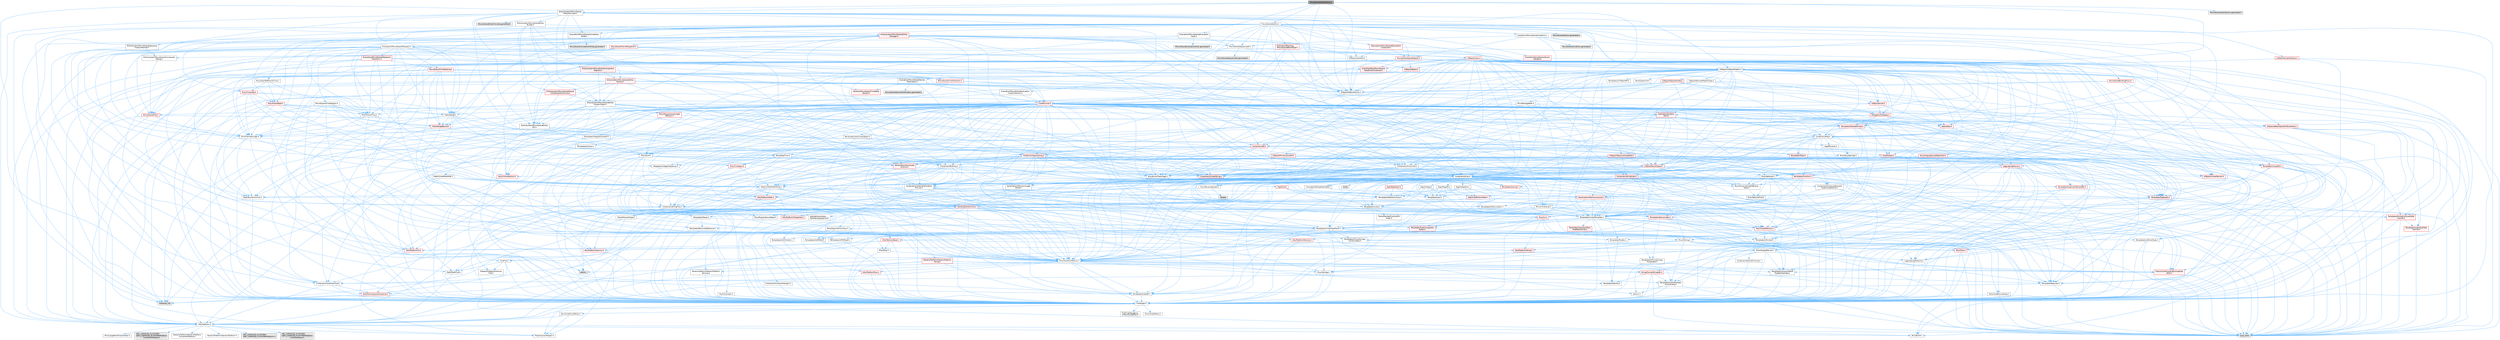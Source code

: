 digraph "MovieSceneHookSection.h"
{
 // INTERACTIVE_SVG=YES
 // LATEX_PDF_SIZE
  bgcolor="transparent";
  edge [fontname=Helvetica,fontsize=10,labelfontname=Helvetica,labelfontsize=10];
  node [fontname=Helvetica,fontsize=10,shape=box,height=0.2,width=0.4];
  Node1 [id="Node000001",label="MovieSceneHookSection.h",height=0.2,width=0.4,color="gray40", fillcolor="grey60", style="filled", fontcolor="black",tooltip=" "];
  Node1 -> Node2 [id="edge1_Node000001_Node000002",color="steelblue1",style="solid",tooltip=" "];
  Node2 [id="Node000002",label="Containers/ArrayView.h",height=0.2,width=0.4,color="grey40", fillcolor="white", style="filled",URL="$d7/df4/ArrayView_8h.html",tooltip=" "];
  Node2 -> Node3 [id="edge2_Node000002_Node000003",color="steelblue1",style="solid",tooltip=" "];
  Node3 [id="Node000003",label="CoreTypes.h",height=0.2,width=0.4,color="grey40", fillcolor="white", style="filled",URL="$dc/dec/CoreTypes_8h.html",tooltip=" "];
  Node3 -> Node4 [id="edge3_Node000003_Node000004",color="steelblue1",style="solid",tooltip=" "];
  Node4 [id="Node000004",label="HAL/Platform.h",height=0.2,width=0.4,color="grey40", fillcolor="white", style="filled",URL="$d9/dd0/Platform_8h.html",tooltip=" "];
  Node4 -> Node5 [id="edge4_Node000004_Node000005",color="steelblue1",style="solid",tooltip=" "];
  Node5 [id="Node000005",label="Misc/Build.h",height=0.2,width=0.4,color="grey40", fillcolor="white", style="filled",URL="$d3/dbb/Build_8h.html",tooltip=" "];
  Node4 -> Node6 [id="edge5_Node000004_Node000006",color="steelblue1",style="solid",tooltip=" "];
  Node6 [id="Node000006",label="Misc/LargeWorldCoordinates.h",height=0.2,width=0.4,color="grey40", fillcolor="white", style="filled",URL="$d2/dcb/LargeWorldCoordinates_8h.html",tooltip=" "];
  Node4 -> Node7 [id="edge6_Node000004_Node000007",color="steelblue1",style="solid",tooltip=" "];
  Node7 [id="Node000007",label="type_traits",height=0.2,width=0.4,color="grey60", fillcolor="#E0E0E0", style="filled",tooltip=" "];
  Node4 -> Node8 [id="edge7_Node000004_Node000008",color="steelblue1",style="solid",tooltip=" "];
  Node8 [id="Node000008",label="PreprocessorHelpers.h",height=0.2,width=0.4,color="grey40", fillcolor="white", style="filled",URL="$db/ddb/PreprocessorHelpers_8h.html",tooltip=" "];
  Node4 -> Node9 [id="edge8_Node000004_Node000009",color="steelblue1",style="solid",tooltip=" "];
  Node9 [id="Node000009",label="UBT_COMPILED_PLATFORM\l/UBT_COMPILED_PLATFORMPlatform\lCompilerPreSetup.h",height=0.2,width=0.4,color="grey60", fillcolor="#E0E0E0", style="filled",tooltip=" "];
  Node4 -> Node10 [id="edge9_Node000004_Node000010",color="steelblue1",style="solid",tooltip=" "];
  Node10 [id="Node000010",label="GenericPlatform/GenericPlatform\lCompilerPreSetup.h",height=0.2,width=0.4,color="grey40", fillcolor="white", style="filled",URL="$d9/dc8/GenericPlatformCompilerPreSetup_8h.html",tooltip=" "];
  Node4 -> Node11 [id="edge10_Node000004_Node000011",color="steelblue1",style="solid",tooltip=" "];
  Node11 [id="Node000011",label="GenericPlatform/GenericPlatform.h",height=0.2,width=0.4,color="grey40", fillcolor="white", style="filled",URL="$d6/d84/GenericPlatform_8h.html",tooltip=" "];
  Node4 -> Node12 [id="edge11_Node000004_Node000012",color="steelblue1",style="solid",tooltip=" "];
  Node12 [id="Node000012",label="UBT_COMPILED_PLATFORM\l/UBT_COMPILED_PLATFORMPlatform.h",height=0.2,width=0.4,color="grey60", fillcolor="#E0E0E0", style="filled",tooltip=" "];
  Node4 -> Node13 [id="edge12_Node000004_Node000013",color="steelblue1",style="solid",tooltip=" "];
  Node13 [id="Node000013",label="UBT_COMPILED_PLATFORM\l/UBT_COMPILED_PLATFORMPlatform\lCompilerSetup.h",height=0.2,width=0.4,color="grey60", fillcolor="#E0E0E0", style="filled",tooltip=" "];
  Node3 -> Node14 [id="edge13_Node000003_Node000014",color="steelblue1",style="solid",tooltip=" "];
  Node14 [id="Node000014",label="ProfilingDebugging\l/UMemoryDefines.h",height=0.2,width=0.4,color="grey40", fillcolor="white", style="filled",URL="$d2/da2/UMemoryDefines_8h.html",tooltip=" "];
  Node3 -> Node15 [id="edge14_Node000003_Node000015",color="steelblue1",style="solid",tooltip=" "];
  Node15 [id="Node000015",label="Misc/CoreMiscDefines.h",height=0.2,width=0.4,color="grey40", fillcolor="white", style="filled",URL="$da/d38/CoreMiscDefines_8h.html",tooltip=" "];
  Node15 -> Node4 [id="edge15_Node000015_Node000004",color="steelblue1",style="solid",tooltip=" "];
  Node15 -> Node8 [id="edge16_Node000015_Node000008",color="steelblue1",style="solid",tooltip=" "];
  Node3 -> Node16 [id="edge17_Node000003_Node000016",color="steelblue1",style="solid",tooltip=" "];
  Node16 [id="Node000016",label="Misc/CoreDefines.h",height=0.2,width=0.4,color="grey40", fillcolor="white", style="filled",URL="$d3/dd2/CoreDefines_8h.html",tooltip=" "];
  Node2 -> Node17 [id="edge18_Node000002_Node000017",color="steelblue1",style="solid",tooltip=" "];
  Node17 [id="Node000017",label="Containers/ContainersFwd.h",height=0.2,width=0.4,color="grey40", fillcolor="white", style="filled",URL="$d4/d0a/ContainersFwd_8h.html",tooltip=" "];
  Node17 -> Node4 [id="edge19_Node000017_Node000004",color="steelblue1",style="solid",tooltip=" "];
  Node17 -> Node3 [id="edge20_Node000017_Node000003",color="steelblue1",style="solid",tooltip=" "];
  Node17 -> Node18 [id="edge21_Node000017_Node000018",color="steelblue1",style="solid",tooltip=" "];
  Node18 [id="Node000018",label="Traits/IsContiguousContainer.h",height=0.2,width=0.4,color="red", fillcolor="#FFF0F0", style="filled",URL="$d5/d3c/IsContiguousContainer_8h.html",tooltip=" "];
  Node18 -> Node3 [id="edge22_Node000018_Node000003",color="steelblue1",style="solid",tooltip=" "];
  Node18 -> Node20 [id="edge23_Node000018_Node000020",color="steelblue1",style="solid",tooltip=" "];
  Node20 [id="Node000020",label="initializer_list",height=0.2,width=0.4,color="grey60", fillcolor="#E0E0E0", style="filled",tooltip=" "];
  Node2 -> Node21 [id="edge24_Node000002_Node000021",color="steelblue1",style="solid",tooltip=" "];
  Node21 [id="Node000021",label="Misc/AssertionMacros.h",height=0.2,width=0.4,color="grey40", fillcolor="white", style="filled",URL="$d0/dfa/AssertionMacros_8h.html",tooltip=" "];
  Node21 -> Node3 [id="edge25_Node000021_Node000003",color="steelblue1",style="solid",tooltip=" "];
  Node21 -> Node4 [id="edge26_Node000021_Node000004",color="steelblue1",style="solid",tooltip=" "];
  Node21 -> Node22 [id="edge27_Node000021_Node000022",color="steelblue1",style="solid",tooltip=" "];
  Node22 [id="Node000022",label="HAL/PlatformMisc.h",height=0.2,width=0.4,color="red", fillcolor="#FFF0F0", style="filled",URL="$d0/df5/PlatformMisc_8h.html",tooltip=" "];
  Node22 -> Node3 [id="edge28_Node000022_Node000003",color="steelblue1",style="solid",tooltip=" "];
  Node21 -> Node8 [id="edge29_Node000021_Node000008",color="steelblue1",style="solid",tooltip=" "];
  Node21 -> Node54 [id="edge30_Node000021_Node000054",color="steelblue1",style="solid",tooltip=" "];
  Node54 [id="Node000054",label="Templates/EnableIf.h",height=0.2,width=0.4,color="grey40", fillcolor="white", style="filled",URL="$d7/d60/EnableIf_8h.html",tooltip=" "];
  Node54 -> Node3 [id="edge31_Node000054_Node000003",color="steelblue1",style="solid",tooltip=" "];
  Node21 -> Node55 [id="edge32_Node000021_Node000055",color="steelblue1",style="solid",tooltip=" "];
  Node55 [id="Node000055",label="Templates/IsArrayOrRefOf\lTypeByPredicate.h",height=0.2,width=0.4,color="grey40", fillcolor="white", style="filled",URL="$d6/da1/IsArrayOrRefOfTypeByPredicate_8h.html",tooltip=" "];
  Node55 -> Node3 [id="edge33_Node000055_Node000003",color="steelblue1",style="solid",tooltip=" "];
  Node21 -> Node56 [id="edge34_Node000021_Node000056",color="steelblue1",style="solid",tooltip=" "];
  Node56 [id="Node000056",label="Templates/IsValidVariadic\lFunctionArg.h",height=0.2,width=0.4,color="grey40", fillcolor="white", style="filled",URL="$d0/dc8/IsValidVariadicFunctionArg_8h.html",tooltip=" "];
  Node56 -> Node3 [id="edge35_Node000056_Node000003",color="steelblue1",style="solid",tooltip=" "];
  Node56 -> Node57 [id="edge36_Node000056_Node000057",color="steelblue1",style="solid",tooltip=" "];
  Node57 [id="Node000057",label="IsEnum.h",height=0.2,width=0.4,color="grey40", fillcolor="white", style="filled",URL="$d4/de5/IsEnum_8h.html",tooltip=" "];
  Node56 -> Node7 [id="edge37_Node000056_Node000007",color="steelblue1",style="solid",tooltip=" "];
  Node21 -> Node58 [id="edge38_Node000021_Node000058",color="steelblue1",style="solid",tooltip=" "];
  Node58 [id="Node000058",label="Traits/IsCharEncodingCompatible\lWith.h",height=0.2,width=0.4,color="red", fillcolor="#FFF0F0", style="filled",URL="$df/dd1/IsCharEncodingCompatibleWith_8h.html",tooltip=" "];
  Node58 -> Node7 [id="edge39_Node000058_Node000007",color="steelblue1",style="solid",tooltip=" "];
  Node21 -> Node60 [id="edge40_Node000021_Node000060",color="steelblue1",style="solid",tooltip=" "];
  Node60 [id="Node000060",label="Misc/VarArgs.h",height=0.2,width=0.4,color="grey40", fillcolor="white", style="filled",URL="$d5/d6f/VarArgs_8h.html",tooltip=" "];
  Node60 -> Node3 [id="edge41_Node000060_Node000003",color="steelblue1",style="solid",tooltip=" "];
  Node21 -> Node61 [id="edge42_Node000021_Node000061",color="steelblue1",style="solid",tooltip=" "];
  Node61 [id="Node000061",label="String/FormatStringSan.h",height=0.2,width=0.4,color="red", fillcolor="#FFF0F0", style="filled",URL="$d3/d8b/FormatStringSan_8h.html",tooltip=" "];
  Node61 -> Node7 [id="edge43_Node000061_Node000007",color="steelblue1",style="solid",tooltip=" "];
  Node61 -> Node3 [id="edge44_Node000061_Node000003",color="steelblue1",style="solid",tooltip=" "];
  Node61 -> Node62 [id="edge45_Node000061_Node000062",color="steelblue1",style="solid",tooltip=" "];
  Node62 [id="Node000062",label="Templates/Requires.h",height=0.2,width=0.4,color="grey40", fillcolor="white", style="filled",URL="$dc/d96/Requires_8h.html",tooltip=" "];
  Node62 -> Node54 [id="edge46_Node000062_Node000054",color="steelblue1",style="solid",tooltip=" "];
  Node62 -> Node7 [id="edge47_Node000062_Node000007",color="steelblue1",style="solid",tooltip=" "];
  Node61 -> Node63 [id="edge48_Node000061_Node000063",color="steelblue1",style="solid",tooltip=" "];
  Node63 [id="Node000063",label="Templates/Identity.h",height=0.2,width=0.4,color="grey40", fillcolor="white", style="filled",URL="$d0/dd5/Identity_8h.html",tooltip=" "];
  Node61 -> Node56 [id="edge49_Node000061_Node000056",color="steelblue1",style="solid",tooltip=" "];
  Node61 -> Node17 [id="edge50_Node000061_Node000017",color="steelblue1",style="solid",tooltip=" "];
  Node21 -> Node67 [id="edge51_Node000021_Node000067",color="steelblue1",style="solid",tooltip=" "];
  Node67 [id="Node000067",label="atomic",height=0.2,width=0.4,color="grey60", fillcolor="#E0E0E0", style="filled",tooltip=" "];
  Node2 -> Node68 [id="edge52_Node000002_Node000068",color="steelblue1",style="solid",tooltip=" "];
  Node68 [id="Node000068",label="Misc/ReverseIterate.h",height=0.2,width=0.4,color="grey40", fillcolor="white", style="filled",URL="$db/de3/ReverseIterate_8h.html",tooltip=" "];
  Node68 -> Node4 [id="edge53_Node000068_Node000004",color="steelblue1",style="solid",tooltip=" "];
  Node68 -> Node69 [id="edge54_Node000068_Node000069",color="steelblue1",style="solid",tooltip=" "];
  Node69 [id="Node000069",label="iterator",height=0.2,width=0.4,color="grey60", fillcolor="#E0E0E0", style="filled",tooltip=" "];
  Node2 -> Node70 [id="edge55_Node000002_Node000070",color="steelblue1",style="solid",tooltip=" "];
  Node70 [id="Node000070",label="Misc/IntrusiveUnsetOptional\lState.h",height=0.2,width=0.4,color="grey40", fillcolor="white", style="filled",URL="$d2/d0a/IntrusiveUnsetOptionalState_8h.html",tooltip=" "];
  Node70 -> Node71 [id="edge56_Node000070_Node000071",color="steelblue1",style="solid",tooltip=" "];
  Node71 [id="Node000071",label="Misc/OptionalFwd.h",height=0.2,width=0.4,color="grey40", fillcolor="white", style="filled",URL="$dc/d50/OptionalFwd_8h.html",tooltip=" "];
  Node2 -> Node72 [id="edge57_Node000002_Node000072",color="steelblue1",style="solid",tooltip=" "];
  Node72 [id="Node000072",label="Templates/Invoke.h",height=0.2,width=0.4,color="grey40", fillcolor="white", style="filled",URL="$d7/deb/Invoke_8h.html",tooltip=" "];
  Node72 -> Node3 [id="edge58_Node000072_Node000003",color="steelblue1",style="solid",tooltip=" "];
  Node72 -> Node73 [id="edge59_Node000072_Node000073",color="steelblue1",style="solid",tooltip=" "];
  Node73 [id="Node000073",label="Traits/MemberFunctionPtr\lOuter.h",height=0.2,width=0.4,color="grey40", fillcolor="white", style="filled",URL="$db/da7/MemberFunctionPtrOuter_8h.html",tooltip=" "];
  Node72 -> Node74 [id="edge60_Node000072_Node000074",color="steelblue1",style="solid",tooltip=" "];
  Node74 [id="Node000074",label="Templates/UnrealTemplate.h",height=0.2,width=0.4,color="grey40", fillcolor="white", style="filled",URL="$d4/d24/UnrealTemplate_8h.html",tooltip=" "];
  Node74 -> Node3 [id="edge61_Node000074_Node000003",color="steelblue1",style="solid",tooltip=" "];
  Node74 -> Node75 [id="edge62_Node000074_Node000075",color="steelblue1",style="solid",tooltip=" "];
  Node75 [id="Node000075",label="Templates/IsPointer.h",height=0.2,width=0.4,color="grey40", fillcolor="white", style="filled",URL="$d7/d05/IsPointer_8h.html",tooltip=" "];
  Node75 -> Node3 [id="edge63_Node000075_Node000003",color="steelblue1",style="solid",tooltip=" "];
  Node74 -> Node76 [id="edge64_Node000074_Node000076",color="steelblue1",style="solid",tooltip=" "];
  Node76 [id="Node000076",label="HAL/UnrealMemory.h",height=0.2,width=0.4,color="red", fillcolor="#FFF0F0", style="filled",URL="$d9/d96/UnrealMemory_8h.html",tooltip=" "];
  Node76 -> Node3 [id="edge65_Node000076_Node000003",color="steelblue1",style="solid",tooltip=" "];
  Node76 -> Node80 [id="edge66_Node000076_Node000080",color="steelblue1",style="solid",tooltip=" "];
  Node80 [id="Node000080",label="HAL/MemoryBase.h",height=0.2,width=0.4,color="red", fillcolor="#FFF0F0", style="filled",URL="$d6/d9f/MemoryBase_8h.html",tooltip=" "];
  Node80 -> Node3 [id="edge67_Node000080_Node000003",color="steelblue1",style="solid",tooltip=" "];
  Node80 -> Node47 [id="edge68_Node000080_Node000047",color="steelblue1",style="solid",tooltip=" "];
  Node47 [id="Node000047",label="HAL/PlatformAtomics.h",height=0.2,width=0.4,color="red", fillcolor="#FFF0F0", style="filled",URL="$d3/d36/PlatformAtomics_8h.html",tooltip=" "];
  Node47 -> Node3 [id="edge69_Node000047_Node000003",color="steelblue1",style="solid",tooltip=" "];
  Node80 -> Node30 [id="edge70_Node000080_Node000030",color="steelblue1",style="solid",tooltip=" "];
  Node30 [id="Node000030",label="HAL/PlatformCrt.h",height=0.2,width=0.4,color="red", fillcolor="#FFF0F0", style="filled",URL="$d8/d75/PlatformCrt_8h.html",tooltip=" "];
  Node80 -> Node81 [id="edge71_Node000080_Node000081",color="steelblue1",style="solid",tooltip=" "];
  Node81 [id="Node000081",label="Misc/Exec.h",height=0.2,width=0.4,color="grey40", fillcolor="white", style="filled",URL="$de/ddb/Exec_8h.html",tooltip=" "];
  Node81 -> Node3 [id="edge72_Node000081_Node000003",color="steelblue1",style="solid",tooltip=" "];
  Node81 -> Node21 [id="edge73_Node000081_Node000021",color="steelblue1",style="solid",tooltip=" "];
  Node80 -> Node82 [id="edge74_Node000080_Node000082",color="steelblue1",style="solid",tooltip=" "];
  Node82 [id="Node000082",label="Misc/OutputDevice.h",height=0.2,width=0.4,color="grey40", fillcolor="white", style="filled",URL="$d7/d32/OutputDevice_8h.html",tooltip=" "];
  Node82 -> Node26 [id="edge75_Node000082_Node000026",color="steelblue1",style="solid",tooltip=" "];
  Node26 [id="Node000026",label="CoreFwd.h",height=0.2,width=0.4,color="grey40", fillcolor="white", style="filled",URL="$d1/d1e/CoreFwd_8h.html",tooltip=" "];
  Node26 -> Node3 [id="edge76_Node000026_Node000003",color="steelblue1",style="solid",tooltip=" "];
  Node26 -> Node17 [id="edge77_Node000026_Node000017",color="steelblue1",style="solid",tooltip=" "];
  Node26 -> Node27 [id="edge78_Node000026_Node000027",color="steelblue1",style="solid",tooltip=" "];
  Node27 [id="Node000027",label="Math/MathFwd.h",height=0.2,width=0.4,color="grey40", fillcolor="white", style="filled",URL="$d2/d10/MathFwd_8h.html",tooltip=" "];
  Node27 -> Node4 [id="edge79_Node000027_Node000004",color="steelblue1",style="solid",tooltip=" "];
  Node26 -> Node28 [id="edge80_Node000026_Node000028",color="steelblue1",style="solid",tooltip=" "];
  Node28 [id="Node000028",label="UObject/UObjectHierarchy\lFwd.h",height=0.2,width=0.4,color="grey40", fillcolor="white", style="filled",URL="$d3/d13/UObjectHierarchyFwd_8h.html",tooltip=" "];
  Node82 -> Node3 [id="edge81_Node000082_Node000003",color="steelblue1",style="solid",tooltip=" "];
  Node82 -> Node83 [id="edge82_Node000082_Node000083",color="steelblue1",style="solid",tooltip=" "];
  Node83 [id="Node000083",label="Logging/LogVerbosity.h",height=0.2,width=0.4,color="grey40", fillcolor="white", style="filled",URL="$d2/d8f/LogVerbosity_8h.html",tooltip=" "];
  Node83 -> Node3 [id="edge83_Node000083_Node000003",color="steelblue1",style="solid",tooltip=" "];
  Node82 -> Node60 [id="edge84_Node000082_Node000060",color="steelblue1",style="solid",tooltip=" "];
  Node82 -> Node55 [id="edge85_Node000082_Node000055",color="steelblue1",style="solid",tooltip=" "];
  Node82 -> Node56 [id="edge86_Node000082_Node000056",color="steelblue1",style="solid",tooltip=" "];
  Node82 -> Node58 [id="edge87_Node000082_Node000058",color="steelblue1",style="solid",tooltip=" "];
  Node76 -> Node93 [id="edge88_Node000076_Node000093",color="steelblue1",style="solid",tooltip=" "];
  Node93 [id="Node000093",label="HAL/PlatformMemory.h",height=0.2,width=0.4,color="red", fillcolor="#FFF0F0", style="filled",URL="$de/d68/PlatformMemory_8h.html",tooltip=" "];
  Node93 -> Node3 [id="edge89_Node000093_Node000003",color="steelblue1",style="solid",tooltip=" "];
  Node76 -> Node75 [id="edge90_Node000076_Node000075",color="steelblue1",style="solid",tooltip=" "];
  Node74 -> Node96 [id="edge91_Node000074_Node000096",color="steelblue1",style="solid",tooltip=" "];
  Node96 [id="Node000096",label="Templates/CopyQualifiers\lAndRefsFromTo.h",height=0.2,width=0.4,color="red", fillcolor="#FFF0F0", style="filled",URL="$d3/db3/CopyQualifiersAndRefsFromTo_8h.html",tooltip=" "];
  Node74 -> Node98 [id="edge92_Node000074_Node000098",color="steelblue1",style="solid",tooltip=" "];
  Node98 [id="Node000098",label="Templates/UnrealTypeTraits.h",height=0.2,width=0.4,color="grey40", fillcolor="white", style="filled",URL="$d2/d2d/UnrealTypeTraits_8h.html",tooltip=" "];
  Node98 -> Node3 [id="edge93_Node000098_Node000003",color="steelblue1",style="solid",tooltip=" "];
  Node98 -> Node75 [id="edge94_Node000098_Node000075",color="steelblue1",style="solid",tooltip=" "];
  Node98 -> Node21 [id="edge95_Node000098_Node000021",color="steelblue1",style="solid",tooltip=" "];
  Node98 -> Node89 [id="edge96_Node000098_Node000089",color="steelblue1",style="solid",tooltip=" "];
  Node89 [id="Node000089",label="Templates/AndOrNot.h",height=0.2,width=0.4,color="grey40", fillcolor="white", style="filled",URL="$db/d0a/AndOrNot_8h.html",tooltip=" "];
  Node89 -> Node3 [id="edge97_Node000089_Node000003",color="steelblue1",style="solid",tooltip=" "];
  Node98 -> Node54 [id="edge98_Node000098_Node000054",color="steelblue1",style="solid",tooltip=" "];
  Node98 -> Node99 [id="edge99_Node000098_Node000099",color="steelblue1",style="solid",tooltip=" "];
  Node99 [id="Node000099",label="Templates/IsArithmetic.h",height=0.2,width=0.4,color="grey40", fillcolor="white", style="filled",URL="$d2/d5d/IsArithmetic_8h.html",tooltip=" "];
  Node99 -> Node3 [id="edge100_Node000099_Node000003",color="steelblue1",style="solid",tooltip=" "];
  Node98 -> Node57 [id="edge101_Node000098_Node000057",color="steelblue1",style="solid",tooltip=" "];
  Node98 -> Node100 [id="edge102_Node000098_Node000100",color="steelblue1",style="solid",tooltip=" "];
  Node100 [id="Node000100",label="Templates/Models.h",height=0.2,width=0.4,color="grey40", fillcolor="white", style="filled",URL="$d3/d0c/Models_8h.html",tooltip=" "];
  Node100 -> Node63 [id="edge103_Node000100_Node000063",color="steelblue1",style="solid",tooltip=" "];
  Node98 -> Node101 [id="edge104_Node000098_Node000101",color="steelblue1",style="solid",tooltip=" "];
  Node101 [id="Node000101",label="Templates/IsPODType.h",height=0.2,width=0.4,color="grey40", fillcolor="white", style="filled",URL="$d7/db1/IsPODType_8h.html",tooltip=" "];
  Node101 -> Node3 [id="edge105_Node000101_Node000003",color="steelblue1",style="solid",tooltip=" "];
  Node98 -> Node102 [id="edge106_Node000098_Node000102",color="steelblue1",style="solid",tooltip=" "];
  Node102 [id="Node000102",label="Templates/IsUECoreType.h",height=0.2,width=0.4,color="grey40", fillcolor="white", style="filled",URL="$d1/db8/IsUECoreType_8h.html",tooltip=" "];
  Node102 -> Node3 [id="edge107_Node000102_Node000003",color="steelblue1",style="solid",tooltip=" "];
  Node102 -> Node7 [id="edge108_Node000102_Node000007",color="steelblue1",style="solid",tooltip=" "];
  Node98 -> Node90 [id="edge109_Node000098_Node000090",color="steelblue1",style="solid",tooltip=" "];
  Node90 [id="Node000090",label="Templates/IsTriviallyCopy\lConstructible.h",height=0.2,width=0.4,color="grey40", fillcolor="white", style="filled",URL="$d3/d78/IsTriviallyCopyConstructible_8h.html",tooltip=" "];
  Node90 -> Node3 [id="edge110_Node000090_Node000003",color="steelblue1",style="solid",tooltip=" "];
  Node90 -> Node7 [id="edge111_Node000090_Node000007",color="steelblue1",style="solid",tooltip=" "];
  Node74 -> Node103 [id="edge112_Node000074_Node000103",color="steelblue1",style="solid",tooltip=" "];
  Node103 [id="Node000103",label="Templates/RemoveReference.h",height=0.2,width=0.4,color="grey40", fillcolor="white", style="filled",URL="$da/dbe/RemoveReference_8h.html",tooltip=" "];
  Node103 -> Node3 [id="edge113_Node000103_Node000003",color="steelblue1",style="solid",tooltip=" "];
  Node74 -> Node62 [id="edge114_Node000074_Node000062",color="steelblue1",style="solid",tooltip=" "];
  Node74 -> Node104 [id="edge115_Node000074_Node000104",color="steelblue1",style="solid",tooltip=" "];
  Node104 [id="Node000104",label="Templates/TypeCompatible\lBytes.h",height=0.2,width=0.4,color="red", fillcolor="#FFF0F0", style="filled",URL="$df/d0a/TypeCompatibleBytes_8h.html",tooltip=" "];
  Node104 -> Node3 [id="edge116_Node000104_Node000003",color="steelblue1",style="solid",tooltip=" "];
  Node104 -> Node7 [id="edge117_Node000104_Node000007",color="steelblue1",style="solid",tooltip=" "];
  Node74 -> Node63 [id="edge118_Node000074_Node000063",color="steelblue1",style="solid",tooltip=" "];
  Node74 -> Node18 [id="edge119_Node000074_Node000018",color="steelblue1",style="solid",tooltip=" "];
  Node74 -> Node105 [id="edge120_Node000074_Node000105",color="steelblue1",style="solid",tooltip=" "];
  Node105 [id="Node000105",label="Traits/UseBitwiseSwap.h",height=0.2,width=0.4,color="grey40", fillcolor="white", style="filled",URL="$db/df3/UseBitwiseSwap_8h.html",tooltip=" "];
  Node105 -> Node3 [id="edge121_Node000105_Node000003",color="steelblue1",style="solid",tooltip=" "];
  Node105 -> Node7 [id="edge122_Node000105_Node000007",color="steelblue1",style="solid",tooltip=" "];
  Node74 -> Node7 [id="edge123_Node000074_Node000007",color="steelblue1",style="solid",tooltip=" "];
  Node72 -> Node7 [id="edge124_Node000072_Node000007",color="steelblue1",style="solid",tooltip=" "];
  Node2 -> Node98 [id="edge125_Node000002_Node000098",color="steelblue1",style="solid",tooltip=" "];
  Node2 -> Node25 [id="edge126_Node000002_Node000025",color="steelblue1",style="solid",tooltip=" "];
  Node25 [id="Node000025",label="Traits/ElementType.h",height=0.2,width=0.4,color="grey40", fillcolor="white", style="filled",URL="$d5/d4f/ElementType_8h.html",tooltip=" "];
  Node25 -> Node4 [id="edge127_Node000025_Node000004",color="steelblue1",style="solid",tooltip=" "];
  Node25 -> Node20 [id="edge128_Node000025_Node000020",color="steelblue1",style="solid",tooltip=" "];
  Node25 -> Node7 [id="edge129_Node000025_Node000007",color="steelblue1",style="solid",tooltip=" "];
  Node2 -> Node106 [id="edge130_Node000002_Node000106",color="steelblue1",style="solid",tooltip=" "];
  Node106 [id="Node000106",label="Containers/Array.h",height=0.2,width=0.4,color="grey40", fillcolor="white", style="filled",URL="$df/dd0/Array_8h.html",tooltip=" "];
  Node106 -> Node3 [id="edge131_Node000106_Node000003",color="steelblue1",style="solid",tooltip=" "];
  Node106 -> Node21 [id="edge132_Node000106_Node000021",color="steelblue1",style="solid",tooltip=" "];
  Node106 -> Node70 [id="edge133_Node000106_Node000070",color="steelblue1",style="solid",tooltip=" "];
  Node106 -> Node68 [id="edge134_Node000106_Node000068",color="steelblue1",style="solid",tooltip=" "];
  Node106 -> Node76 [id="edge135_Node000106_Node000076",color="steelblue1",style="solid",tooltip=" "];
  Node106 -> Node98 [id="edge136_Node000106_Node000098",color="steelblue1",style="solid",tooltip=" "];
  Node106 -> Node74 [id="edge137_Node000106_Node000074",color="steelblue1",style="solid",tooltip=" "];
  Node106 -> Node107 [id="edge138_Node000106_Node000107",color="steelblue1",style="solid",tooltip=" "];
  Node107 [id="Node000107",label="Containers/AllowShrinking.h",height=0.2,width=0.4,color="grey40", fillcolor="white", style="filled",URL="$d7/d1a/AllowShrinking_8h.html",tooltip=" "];
  Node107 -> Node3 [id="edge139_Node000107_Node000003",color="steelblue1",style="solid",tooltip=" "];
  Node106 -> Node108 [id="edge140_Node000106_Node000108",color="steelblue1",style="solid",tooltip=" "];
  Node108 [id="Node000108",label="Containers/ContainerAllocation\lPolicies.h",height=0.2,width=0.4,color="grey40", fillcolor="white", style="filled",URL="$d7/dff/ContainerAllocationPolicies_8h.html",tooltip=" "];
  Node108 -> Node3 [id="edge141_Node000108_Node000003",color="steelblue1",style="solid",tooltip=" "];
  Node108 -> Node109 [id="edge142_Node000108_Node000109",color="steelblue1",style="solid",tooltip=" "];
  Node109 [id="Node000109",label="Containers/ContainerHelpers.h",height=0.2,width=0.4,color="grey40", fillcolor="white", style="filled",URL="$d7/d33/ContainerHelpers_8h.html",tooltip=" "];
  Node109 -> Node3 [id="edge143_Node000109_Node000003",color="steelblue1",style="solid",tooltip=" "];
  Node108 -> Node108 [id="edge144_Node000108_Node000108",color="steelblue1",style="solid",tooltip=" "];
  Node108 -> Node110 [id="edge145_Node000108_Node000110",color="steelblue1",style="solid",tooltip=" "];
  Node110 [id="Node000110",label="HAL/PlatformMath.h",height=0.2,width=0.4,color="red", fillcolor="#FFF0F0", style="filled",URL="$dc/d53/PlatformMath_8h.html",tooltip=" "];
  Node110 -> Node3 [id="edge146_Node000110_Node000003",color="steelblue1",style="solid",tooltip=" "];
  Node108 -> Node76 [id="edge147_Node000108_Node000076",color="steelblue1",style="solid",tooltip=" "];
  Node108 -> Node40 [id="edge148_Node000108_Node000040",color="steelblue1",style="solid",tooltip=" "];
  Node40 [id="Node000040",label="Math/NumericLimits.h",height=0.2,width=0.4,color="grey40", fillcolor="white", style="filled",URL="$df/d1b/NumericLimits_8h.html",tooltip=" "];
  Node40 -> Node3 [id="edge149_Node000040_Node000003",color="steelblue1",style="solid",tooltip=" "];
  Node108 -> Node21 [id="edge150_Node000108_Node000021",color="steelblue1",style="solid",tooltip=" "];
  Node108 -> Node118 [id="edge151_Node000108_Node000118",color="steelblue1",style="solid",tooltip=" "];
  Node118 [id="Node000118",label="Templates/IsPolymorphic.h",height=0.2,width=0.4,color="grey40", fillcolor="white", style="filled",URL="$dc/d20/IsPolymorphic_8h.html",tooltip=" "];
  Node108 -> Node119 [id="edge152_Node000108_Node000119",color="steelblue1",style="solid",tooltip=" "];
  Node119 [id="Node000119",label="Templates/MemoryOps.h",height=0.2,width=0.4,color="red", fillcolor="#FFF0F0", style="filled",URL="$db/dea/MemoryOps_8h.html",tooltip=" "];
  Node119 -> Node3 [id="edge153_Node000119_Node000003",color="steelblue1",style="solid",tooltip=" "];
  Node119 -> Node76 [id="edge154_Node000119_Node000076",color="steelblue1",style="solid",tooltip=" "];
  Node119 -> Node91 [id="edge155_Node000119_Node000091",color="steelblue1",style="solid",tooltip=" "];
  Node91 [id="Node000091",label="Templates/IsTriviallyCopy\lAssignable.h",height=0.2,width=0.4,color="grey40", fillcolor="white", style="filled",URL="$d2/df2/IsTriviallyCopyAssignable_8h.html",tooltip=" "];
  Node91 -> Node3 [id="edge156_Node000091_Node000003",color="steelblue1",style="solid",tooltip=" "];
  Node91 -> Node7 [id="edge157_Node000091_Node000007",color="steelblue1",style="solid",tooltip=" "];
  Node119 -> Node90 [id="edge158_Node000119_Node000090",color="steelblue1",style="solid",tooltip=" "];
  Node119 -> Node62 [id="edge159_Node000119_Node000062",color="steelblue1",style="solid",tooltip=" "];
  Node119 -> Node98 [id="edge160_Node000119_Node000098",color="steelblue1",style="solid",tooltip=" "];
  Node119 -> Node105 [id="edge161_Node000119_Node000105",color="steelblue1",style="solid",tooltip=" "];
  Node119 -> Node7 [id="edge162_Node000119_Node000007",color="steelblue1",style="solid",tooltip=" "];
  Node108 -> Node104 [id="edge163_Node000108_Node000104",color="steelblue1",style="solid",tooltip=" "];
  Node108 -> Node7 [id="edge164_Node000108_Node000007",color="steelblue1",style="solid",tooltip=" "];
  Node106 -> Node120 [id="edge165_Node000106_Node000120",color="steelblue1",style="solid",tooltip=" "];
  Node120 [id="Node000120",label="Containers/ContainerElement\lTypeCompatibility.h",height=0.2,width=0.4,color="grey40", fillcolor="white", style="filled",URL="$df/ddf/ContainerElementTypeCompatibility_8h.html",tooltip=" "];
  Node120 -> Node3 [id="edge166_Node000120_Node000003",color="steelblue1",style="solid",tooltip=" "];
  Node120 -> Node98 [id="edge167_Node000120_Node000098",color="steelblue1",style="solid",tooltip=" "];
  Node106 -> Node121 [id="edge168_Node000106_Node000121",color="steelblue1",style="solid",tooltip=" "];
  Node121 [id="Node000121",label="Serialization/Archive.h",height=0.2,width=0.4,color="red", fillcolor="#FFF0F0", style="filled",URL="$d7/d3b/Archive_8h.html",tooltip=" "];
  Node121 -> Node26 [id="edge169_Node000121_Node000026",color="steelblue1",style="solid",tooltip=" "];
  Node121 -> Node3 [id="edge170_Node000121_Node000003",color="steelblue1",style="solid",tooltip=" "];
  Node121 -> Node122 [id="edge171_Node000121_Node000122",color="steelblue1",style="solid",tooltip=" "];
  Node122 [id="Node000122",label="HAL/PlatformProperties.h",height=0.2,width=0.4,color="red", fillcolor="#FFF0F0", style="filled",URL="$d9/db0/PlatformProperties_8h.html",tooltip=" "];
  Node122 -> Node3 [id="edge172_Node000122_Node000003",color="steelblue1",style="solid",tooltip=" "];
  Node121 -> Node125 [id="edge173_Node000121_Node000125",color="steelblue1",style="solid",tooltip=" "];
  Node125 [id="Node000125",label="Internationalization\l/TextNamespaceFwd.h",height=0.2,width=0.4,color="grey40", fillcolor="white", style="filled",URL="$d8/d97/TextNamespaceFwd_8h.html",tooltip=" "];
  Node125 -> Node3 [id="edge174_Node000125_Node000003",color="steelblue1",style="solid",tooltip=" "];
  Node121 -> Node27 [id="edge175_Node000121_Node000027",color="steelblue1",style="solid",tooltip=" "];
  Node121 -> Node21 [id="edge176_Node000121_Node000021",color="steelblue1",style="solid",tooltip=" "];
  Node121 -> Node5 [id="edge177_Node000121_Node000005",color="steelblue1",style="solid",tooltip=" "];
  Node121 -> Node126 [id="edge178_Node000121_Node000126",color="steelblue1",style="solid",tooltip=" "];
  Node126 [id="Node000126",label="Misc/EngineVersionBase.h",height=0.2,width=0.4,color="grey40", fillcolor="white", style="filled",URL="$d5/d2b/EngineVersionBase_8h.html",tooltip=" "];
  Node126 -> Node3 [id="edge179_Node000126_Node000003",color="steelblue1",style="solid",tooltip=" "];
  Node121 -> Node60 [id="edge180_Node000121_Node000060",color="steelblue1",style="solid",tooltip=" "];
  Node121 -> Node54 [id="edge181_Node000121_Node000054",color="steelblue1",style="solid",tooltip=" "];
  Node121 -> Node55 [id="edge182_Node000121_Node000055",color="steelblue1",style="solid",tooltip=" "];
  Node121 -> Node129 [id="edge183_Node000121_Node000129",color="steelblue1",style="solid",tooltip=" "];
  Node129 [id="Node000129",label="Templates/IsEnumClass.h",height=0.2,width=0.4,color="grey40", fillcolor="white", style="filled",URL="$d7/d15/IsEnumClass_8h.html",tooltip=" "];
  Node129 -> Node3 [id="edge184_Node000129_Node000003",color="steelblue1",style="solid",tooltip=" "];
  Node129 -> Node89 [id="edge185_Node000129_Node000089",color="steelblue1",style="solid",tooltip=" "];
  Node121 -> Node56 [id="edge186_Node000121_Node000056",color="steelblue1",style="solid",tooltip=" "];
  Node121 -> Node74 [id="edge187_Node000121_Node000074",color="steelblue1",style="solid",tooltip=" "];
  Node121 -> Node58 [id="edge188_Node000121_Node000058",color="steelblue1",style="solid",tooltip=" "];
  Node106 -> Node131 [id="edge189_Node000106_Node000131",color="steelblue1",style="solid",tooltip=" "];
  Node131 [id="Node000131",label="Serialization/MemoryImage\lWriter.h",height=0.2,width=0.4,color="grey40", fillcolor="white", style="filled",URL="$d0/d08/MemoryImageWriter_8h.html",tooltip=" "];
  Node131 -> Node3 [id="edge190_Node000131_Node000003",color="steelblue1",style="solid",tooltip=" "];
  Node131 -> Node132 [id="edge191_Node000131_Node000132",color="steelblue1",style="solid",tooltip=" "];
  Node132 [id="Node000132",label="Serialization/MemoryLayout.h",height=0.2,width=0.4,color="red", fillcolor="#FFF0F0", style="filled",URL="$d7/d66/MemoryLayout_8h.html",tooltip=" "];
  Node132 -> Node24 [id="edge192_Node000132_Node000024",color="steelblue1",style="solid",tooltip=" "];
  Node24 [id="Node000024",label="Containers/StringFwd.h",height=0.2,width=0.4,color="grey40", fillcolor="white", style="filled",URL="$df/d37/StringFwd_8h.html",tooltip=" "];
  Node24 -> Node3 [id="edge193_Node000024_Node000003",color="steelblue1",style="solid",tooltip=" "];
  Node24 -> Node25 [id="edge194_Node000024_Node000025",color="steelblue1",style="solid",tooltip=" "];
  Node24 -> Node18 [id="edge195_Node000024_Node000018",color="steelblue1",style="solid",tooltip=" "];
  Node132 -> Node76 [id="edge196_Node000132_Node000076",color="steelblue1",style="solid",tooltip=" "];
  Node132 -> Node54 [id="edge197_Node000132_Node000054",color="steelblue1",style="solid",tooltip=" "];
  Node132 -> Node118 [id="edge198_Node000132_Node000118",color="steelblue1",style="solid",tooltip=" "];
  Node132 -> Node100 [id="edge199_Node000132_Node000100",color="steelblue1",style="solid",tooltip=" "];
  Node132 -> Node74 [id="edge200_Node000132_Node000074",color="steelblue1",style="solid",tooltip=" "];
  Node106 -> Node145 [id="edge201_Node000106_Node000145",color="steelblue1",style="solid",tooltip=" "];
  Node145 [id="Node000145",label="Algo/Heapify.h",height=0.2,width=0.4,color="grey40", fillcolor="white", style="filled",URL="$d0/d2a/Heapify_8h.html",tooltip=" "];
  Node145 -> Node146 [id="edge202_Node000145_Node000146",color="steelblue1",style="solid",tooltip=" "];
  Node146 [id="Node000146",label="Algo/Impl/BinaryHeap.h",height=0.2,width=0.4,color="red", fillcolor="#FFF0F0", style="filled",URL="$d7/da3/Algo_2Impl_2BinaryHeap_8h.html",tooltip=" "];
  Node146 -> Node72 [id="edge203_Node000146_Node000072",color="steelblue1",style="solid",tooltip=" "];
  Node146 -> Node7 [id="edge204_Node000146_Node000007",color="steelblue1",style="solid",tooltip=" "];
  Node145 -> Node149 [id="edge205_Node000145_Node000149",color="steelblue1",style="solid",tooltip=" "];
  Node149 [id="Node000149",label="Templates/IdentityFunctor.h",height=0.2,width=0.4,color="grey40", fillcolor="white", style="filled",URL="$d7/d2e/IdentityFunctor_8h.html",tooltip=" "];
  Node149 -> Node4 [id="edge206_Node000149_Node000004",color="steelblue1",style="solid",tooltip=" "];
  Node145 -> Node72 [id="edge207_Node000145_Node000072",color="steelblue1",style="solid",tooltip=" "];
  Node145 -> Node150 [id="edge208_Node000145_Node000150",color="steelblue1",style="solid",tooltip=" "];
  Node150 [id="Node000150",label="Templates/Less.h",height=0.2,width=0.4,color="grey40", fillcolor="white", style="filled",URL="$de/dc8/Less_8h.html",tooltip=" "];
  Node150 -> Node3 [id="edge209_Node000150_Node000003",color="steelblue1",style="solid",tooltip=" "];
  Node150 -> Node74 [id="edge210_Node000150_Node000074",color="steelblue1",style="solid",tooltip=" "];
  Node145 -> Node74 [id="edge211_Node000145_Node000074",color="steelblue1",style="solid",tooltip=" "];
  Node106 -> Node151 [id="edge212_Node000106_Node000151",color="steelblue1",style="solid",tooltip=" "];
  Node151 [id="Node000151",label="Algo/HeapSort.h",height=0.2,width=0.4,color="grey40", fillcolor="white", style="filled",URL="$d3/d92/HeapSort_8h.html",tooltip=" "];
  Node151 -> Node146 [id="edge213_Node000151_Node000146",color="steelblue1",style="solid",tooltip=" "];
  Node151 -> Node149 [id="edge214_Node000151_Node000149",color="steelblue1",style="solid",tooltip=" "];
  Node151 -> Node150 [id="edge215_Node000151_Node000150",color="steelblue1",style="solid",tooltip=" "];
  Node151 -> Node74 [id="edge216_Node000151_Node000074",color="steelblue1",style="solid",tooltip=" "];
  Node106 -> Node152 [id="edge217_Node000106_Node000152",color="steelblue1",style="solid",tooltip=" "];
  Node152 [id="Node000152",label="Algo/IsHeap.h",height=0.2,width=0.4,color="grey40", fillcolor="white", style="filled",URL="$de/d32/IsHeap_8h.html",tooltip=" "];
  Node152 -> Node146 [id="edge218_Node000152_Node000146",color="steelblue1",style="solid",tooltip=" "];
  Node152 -> Node149 [id="edge219_Node000152_Node000149",color="steelblue1",style="solid",tooltip=" "];
  Node152 -> Node72 [id="edge220_Node000152_Node000072",color="steelblue1",style="solid",tooltip=" "];
  Node152 -> Node150 [id="edge221_Node000152_Node000150",color="steelblue1",style="solid",tooltip=" "];
  Node152 -> Node74 [id="edge222_Node000152_Node000074",color="steelblue1",style="solid",tooltip=" "];
  Node106 -> Node146 [id="edge223_Node000106_Node000146",color="steelblue1",style="solid",tooltip=" "];
  Node106 -> Node153 [id="edge224_Node000106_Node000153",color="steelblue1",style="solid",tooltip=" "];
  Node153 [id="Node000153",label="Algo/StableSort.h",height=0.2,width=0.4,color="red", fillcolor="#FFF0F0", style="filled",URL="$d7/d3c/StableSort_8h.html",tooltip=" "];
  Node153 -> Node149 [id="edge225_Node000153_Node000149",color="steelblue1",style="solid",tooltip=" "];
  Node153 -> Node72 [id="edge226_Node000153_Node000072",color="steelblue1",style="solid",tooltip=" "];
  Node153 -> Node150 [id="edge227_Node000153_Node000150",color="steelblue1",style="solid",tooltip=" "];
  Node153 -> Node74 [id="edge228_Node000153_Node000074",color="steelblue1",style="solid",tooltip=" "];
  Node106 -> Node156 [id="edge229_Node000106_Node000156",color="steelblue1",style="solid",tooltip=" "];
  Node156 [id="Node000156",label="Concepts/GetTypeHashable.h",height=0.2,width=0.4,color="grey40", fillcolor="white", style="filled",URL="$d3/da2/GetTypeHashable_8h.html",tooltip=" "];
  Node156 -> Node3 [id="edge230_Node000156_Node000003",color="steelblue1",style="solid",tooltip=" "];
  Node156 -> Node136 [id="edge231_Node000156_Node000136",color="steelblue1",style="solid",tooltip=" "];
  Node136 [id="Node000136",label="Templates/TypeHash.h",height=0.2,width=0.4,color="red", fillcolor="#FFF0F0", style="filled",URL="$d1/d62/TypeHash_8h.html",tooltip=" "];
  Node136 -> Node3 [id="edge232_Node000136_Node000003",color="steelblue1",style="solid",tooltip=" "];
  Node136 -> Node62 [id="edge233_Node000136_Node000062",color="steelblue1",style="solid",tooltip=" "];
  Node136 -> Node137 [id="edge234_Node000136_Node000137",color="steelblue1",style="solid",tooltip=" "];
  Node137 [id="Node000137",label="Misc/Crc.h",height=0.2,width=0.4,color="red", fillcolor="#FFF0F0", style="filled",URL="$d4/dd2/Crc_8h.html",tooltip=" "];
  Node137 -> Node3 [id="edge235_Node000137_Node000003",color="steelblue1",style="solid",tooltip=" "];
  Node137 -> Node78 [id="edge236_Node000137_Node000078",color="steelblue1",style="solid",tooltip=" "];
  Node78 [id="Node000078",label="HAL/PlatformString.h",height=0.2,width=0.4,color="red", fillcolor="#FFF0F0", style="filled",URL="$db/db5/PlatformString_8h.html",tooltip=" "];
  Node78 -> Node3 [id="edge237_Node000078_Node000003",color="steelblue1",style="solid",tooltip=" "];
  Node137 -> Node21 [id="edge238_Node000137_Node000021",color="steelblue1",style="solid",tooltip=" "];
  Node137 -> Node138 [id="edge239_Node000137_Node000138",color="steelblue1",style="solid",tooltip=" "];
  Node138 [id="Node000138",label="Misc/CString.h",height=0.2,width=0.4,color="grey40", fillcolor="white", style="filled",URL="$d2/d49/CString_8h.html",tooltip=" "];
  Node138 -> Node3 [id="edge240_Node000138_Node000003",color="steelblue1",style="solid",tooltip=" "];
  Node138 -> Node30 [id="edge241_Node000138_Node000030",color="steelblue1",style="solid",tooltip=" "];
  Node138 -> Node78 [id="edge242_Node000138_Node000078",color="steelblue1",style="solid",tooltip=" "];
  Node138 -> Node21 [id="edge243_Node000138_Node000021",color="steelblue1",style="solid",tooltip=" "];
  Node138 -> Node139 [id="edge244_Node000138_Node000139",color="steelblue1",style="solid",tooltip=" "];
  Node139 [id="Node000139",label="Misc/Char.h",height=0.2,width=0.4,color="red", fillcolor="#FFF0F0", style="filled",URL="$d0/d58/Char_8h.html",tooltip=" "];
  Node139 -> Node3 [id="edge245_Node000139_Node000003",color="steelblue1",style="solid",tooltip=" "];
  Node139 -> Node7 [id="edge246_Node000139_Node000007",color="steelblue1",style="solid",tooltip=" "];
  Node138 -> Node60 [id="edge247_Node000138_Node000060",color="steelblue1",style="solid",tooltip=" "];
  Node138 -> Node55 [id="edge248_Node000138_Node000055",color="steelblue1",style="solid",tooltip=" "];
  Node138 -> Node56 [id="edge249_Node000138_Node000056",color="steelblue1",style="solid",tooltip=" "];
  Node138 -> Node58 [id="edge250_Node000138_Node000058",color="steelblue1",style="solid",tooltip=" "];
  Node137 -> Node139 [id="edge251_Node000137_Node000139",color="steelblue1",style="solid",tooltip=" "];
  Node137 -> Node98 [id="edge252_Node000137_Node000098",color="steelblue1",style="solid",tooltip=" "];
  Node136 -> Node7 [id="edge253_Node000136_Node000007",color="steelblue1",style="solid",tooltip=" "];
  Node106 -> Node149 [id="edge254_Node000106_Node000149",color="steelblue1",style="solid",tooltip=" "];
  Node106 -> Node72 [id="edge255_Node000106_Node000072",color="steelblue1",style="solid",tooltip=" "];
  Node106 -> Node150 [id="edge256_Node000106_Node000150",color="steelblue1",style="solid",tooltip=" "];
  Node106 -> Node157 [id="edge257_Node000106_Node000157",color="steelblue1",style="solid",tooltip=" "];
  Node157 [id="Node000157",label="Templates/LosesQualifiers\lFromTo.h",height=0.2,width=0.4,color="red", fillcolor="#FFF0F0", style="filled",URL="$d2/db3/LosesQualifiersFromTo_8h.html",tooltip=" "];
  Node157 -> Node7 [id="edge258_Node000157_Node000007",color="steelblue1",style="solid",tooltip=" "];
  Node106 -> Node62 [id="edge259_Node000106_Node000062",color="steelblue1",style="solid",tooltip=" "];
  Node106 -> Node158 [id="edge260_Node000106_Node000158",color="steelblue1",style="solid",tooltip=" "];
  Node158 [id="Node000158",label="Templates/Sorting.h",height=0.2,width=0.4,color="red", fillcolor="#FFF0F0", style="filled",URL="$d3/d9e/Sorting_8h.html",tooltip=" "];
  Node158 -> Node3 [id="edge261_Node000158_Node000003",color="steelblue1",style="solid",tooltip=" "];
  Node158 -> Node110 [id="edge262_Node000158_Node000110",color="steelblue1",style="solid",tooltip=" "];
  Node158 -> Node150 [id="edge263_Node000158_Node000150",color="steelblue1",style="solid",tooltip=" "];
  Node106 -> Node162 [id="edge264_Node000106_Node000162",color="steelblue1",style="solid",tooltip=" "];
  Node162 [id="Node000162",label="Templates/AlignmentTemplates.h",height=0.2,width=0.4,color="red", fillcolor="#FFF0F0", style="filled",URL="$dd/d32/AlignmentTemplates_8h.html",tooltip=" "];
  Node162 -> Node3 [id="edge265_Node000162_Node000003",color="steelblue1",style="solid",tooltip=" "];
  Node162 -> Node75 [id="edge266_Node000162_Node000075",color="steelblue1",style="solid",tooltip=" "];
  Node106 -> Node25 [id="edge267_Node000106_Node000025",color="steelblue1",style="solid",tooltip=" "];
  Node106 -> Node116 [id="edge268_Node000106_Node000116",color="steelblue1",style="solid",tooltip=" "];
  Node116 [id="Node000116",label="limits",height=0.2,width=0.4,color="grey60", fillcolor="#E0E0E0", style="filled",tooltip=" "];
  Node106 -> Node7 [id="edge269_Node000106_Node000007",color="steelblue1",style="solid",tooltip=" "];
  Node2 -> Node161 [id="edge270_Node000002_Node000161",color="steelblue1",style="solid",tooltip=" "];
  Node161 [id="Node000161",label="Math/UnrealMathUtility.h",height=0.2,width=0.4,color="grey40", fillcolor="white", style="filled",URL="$db/db8/UnrealMathUtility_8h.html",tooltip=" "];
  Node161 -> Node3 [id="edge271_Node000161_Node000003",color="steelblue1",style="solid",tooltip=" "];
  Node161 -> Node21 [id="edge272_Node000161_Node000021",color="steelblue1",style="solid",tooltip=" "];
  Node161 -> Node110 [id="edge273_Node000161_Node000110",color="steelblue1",style="solid",tooltip=" "];
  Node161 -> Node27 [id="edge274_Node000161_Node000027",color="steelblue1",style="solid",tooltip=" "];
  Node161 -> Node63 [id="edge275_Node000161_Node000063",color="steelblue1",style="solid",tooltip=" "];
  Node161 -> Node62 [id="edge276_Node000161_Node000062",color="steelblue1",style="solid",tooltip=" "];
  Node2 -> Node7 [id="edge277_Node000002_Node000007",color="steelblue1",style="solid",tooltip=" "];
  Node1 -> Node3 [id="edge278_Node000001_Node000003",color="steelblue1",style="solid",tooltip=" "];
  Node1 -> Node163 [id="edge279_Node000001_Node000163",color="steelblue1",style="solid",tooltip=" "];
  Node163 [id="Node000163",label="EntitySystem/IMovieScene\lEntityProvider.h",height=0.2,width=0.4,color="grey40", fillcolor="white", style="filled",URL="$dc/de1/IMovieSceneEntityProvider_8h.html",tooltip=" "];
  Node163 -> Node106 [id="edge280_Node000163_Node000106",color="steelblue1",style="solid",tooltip=" "];
  Node163 -> Node108 [id="edge281_Node000163_Node000108",color="steelblue1",style="solid",tooltip=" "];
  Node163 -> Node164 [id="edge282_Node000163_Node000164",color="steelblue1",style="solid",tooltip=" "];
  Node164 [id="Node000164",label="Evaluation/MovieSceneSection\lParameters.h",height=0.2,width=0.4,color="grey40", fillcolor="white", style="filled",URL="$da/d17/MovieSceneSectionParameters_8h.html",tooltip=" "];
  Node164 -> Node165 [id="edge283_Node000164_Node000165",color="steelblue1",style="solid",tooltip=" "];
  Node165 [id="Node000165",label="CoreMinimal.h",height=0.2,width=0.4,color="red", fillcolor="#FFF0F0", style="filled",URL="$d7/d67/CoreMinimal_8h.html",tooltip=" "];
  Node165 -> Node3 [id="edge284_Node000165_Node000003",color="steelblue1",style="solid",tooltip=" "];
  Node165 -> Node26 [id="edge285_Node000165_Node000026",color="steelblue1",style="solid",tooltip=" "];
  Node165 -> Node28 [id="edge286_Node000165_Node000028",color="steelblue1",style="solid",tooltip=" "];
  Node165 -> Node17 [id="edge287_Node000165_Node000017",color="steelblue1",style="solid",tooltip=" "];
  Node165 -> Node60 [id="edge288_Node000165_Node000060",color="steelblue1",style="solid",tooltip=" "];
  Node165 -> Node83 [id="edge289_Node000165_Node000083",color="steelblue1",style="solid",tooltip=" "];
  Node165 -> Node82 [id="edge290_Node000165_Node000082",color="steelblue1",style="solid",tooltip=" "];
  Node165 -> Node30 [id="edge291_Node000165_Node000030",color="steelblue1",style="solid",tooltip=" "];
  Node165 -> Node22 [id="edge292_Node000165_Node000022",color="steelblue1",style="solid",tooltip=" "];
  Node165 -> Node21 [id="edge293_Node000165_Node000021",color="steelblue1",style="solid",tooltip=" "];
  Node165 -> Node75 [id="edge294_Node000165_Node000075",color="steelblue1",style="solid",tooltip=" "];
  Node165 -> Node93 [id="edge295_Node000165_Node000093",color="steelblue1",style="solid",tooltip=" "];
  Node165 -> Node47 [id="edge296_Node000165_Node000047",color="steelblue1",style="solid",tooltip=" "];
  Node165 -> Node81 [id="edge297_Node000165_Node000081",color="steelblue1",style="solid",tooltip=" "];
  Node165 -> Node80 [id="edge298_Node000165_Node000080",color="steelblue1",style="solid",tooltip=" "];
  Node165 -> Node76 [id="edge299_Node000165_Node000076",color="steelblue1",style="solid",tooltip=" "];
  Node165 -> Node99 [id="edge300_Node000165_Node000099",color="steelblue1",style="solid",tooltip=" "];
  Node165 -> Node89 [id="edge301_Node000165_Node000089",color="steelblue1",style="solid",tooltip=" "];
  Node165 -> Node101 [id="edge302_Node000165_Node000101",color="steelblue1",style="solid",tooltip=" "];
  Node165 -> Node102 [id="edge303_Node000165_Node000102",color="steelblue1",style="solid",tooltip=" "];
  Node165 -> Node90 [id="edge304_Node000165_Node000090",color="steelblue1",style="solid",tooltip=" "];
  Node165 -> Node98 [id="edge305_Node000165_Node000098",color="steelblue1",style="solid",tooltip=" "];
  Node165 -> Node54 [id="edge306_Node000165_Node000054",color="steelblue1",style="solid",tooltip=" "];
  Node165 -> Node103 [id="edge307_Node000165_Node000103",color="steelblue1",style="solid",tooltip=" "];
  Node165 -> Node166 [id="edge308_Node000165_Node000166",color="steelblue1",style="solid",tooltip=" "];
  Node166 [id="Node000166",label="Templates/IntegralConstant.h",height=0.2,width=0.4,color="grey40", fillcolor="white", style="filled",URL="$db/d1b/IntegralConstant_8h.html",tooltip=" "];
  Node166 -> Node3 [id="edge309_Node000166_Node000003",color="steelblue1",style="solid",tooltip=" "];
  Node165 -> Node167 [id="edge310_Node000165_Node000167",color="steelblue1",style="solid",tooltip=" "];
  Node167 [id="Node000167",label="Templates/IsClass.h",height=0.2,width=0.4,color="grey40", fillcolor="white", style="filled",URL="$db/dcb/IsClass_8h.html",tooltip=" "];
  Node167 -> Node3 [id="edge311_Node000167_Node000003",color="steelblue1",style="solid",tooltip=" "];
  Node165 -> Node104 [id="edge312_Node000165_Node000104",color="steelblue1",style="solid",tooltip=" "];
  Node165 -> Node18 [id="edge313_Node000165_Node000018",color="steelblue1",style="solid",tooltip=" "];
  Node165 -> Node74 [id="edge314_Node000165_Node000074",color="steelblue1",style="solid",tooltip=" "];
  Node165 -> Node40 [id="edge315_Node000165_Node000040",color="steelblue1",style="solid",tooltip=" "];
  Node165 -> Node110 [id="edge316_Node000165_Node000110",color="steelblue1",style="solid",tooltip=" "];
  Node165 -> Node91 [id="edge317_Node000165_Node000091",color="steelblue1",style="solid",tooltip=" "];
  Node165 -> Node119 [id="edge318_Node000165_Node000119",color="steelblue1",style="solid",tooltip=" "];
  Node165 -> Node108 [id="edge319_Node000165_Node000108",color="steelblue1",style="solid",tooltip=" "];
  Node165 -> Node129 [id="edge320_Node000165_Node000129",color="steelblue1",style="solid",tooltip=" "];
  Node165 -> Node122 [id="edge321_Node000165_Node000122",color="steelblue1",style="solid",tooltip=" "];
  Node165 -> Node126 [id="edge322_Node000165_Node000126",color="steelblue1",style="solid",tooltip=" "];
  Node165 -> Node125 [id="edge323_Node000165_Node000125",color="steelblue1",style="solid",tooltip=" "];
  Node165 -> Node121 [id="edge324_Node000165_Node000121",color="steelblue1",style="solid",tooltip=" "];
  Node165 -> Node150 [id="edge325_Node000165_Node000150",color="steelblue1",style="solid",tooltip=" "];
  Node165 -> Node158 [id="edge326_Node000165_Node000158",color="steelblue1",style="solid",tooltip=" "];
  Node165 -> Node139 [id="edge327_Node000165_Node000139",color="steelblue1",style="solid",tooltip=" "];
  Node165 -> Node168 [id="edge328_Node000165_Node000168",color="steelblue1",style="solid",tooltip=" "];
  Node168 [id="Node000168",label="GenericPlatform/GenericPlatform\lStricmp.h",height=0.2,width=0.4,color="grey40", fillcolor="white", style="filled",URL="$d2/d86/GenericPlatformStricmp_8h.html",tooltip=" "];
  Node168 -> Node3 [id="edge329_Node000168_Node000003",color="steelblue1",style="solid",tooltip=" "];
  Node165 -> Node169 [id="edge330_Node000165_Node000169",color="steelblue1",style="solid",tooltip=" "];
  Node169 [id="Node000169",label="GenericPlatform/GenericPlatform\lString.h",height=0.2,width=0.4,color="red", fillcolor="#FFF0F0", style="filled",URL="$dd/d20/GenericPlatformString_8h.html",tooltip=" "];
  Node169 -> Node3 [id="edge331_Node000169_Node000003",color="steelblue1",style="solid",tooltip=" "];
  Node169 -> Node168 [id="edge332_Node000169_Node000168",color="steelblue1",style="solid",tooltip=" "];
  Node169 -> Node54 [id="edge333_Node000169_Node000054",color="steelblue1",style="solid",tooltip=" "];
  Node169 -> Node58 [id="edge334_Node000169_Node000058",color="steelblue1",style="solid",tooltip=" "];
  Node169 -> Node7 [id="edge335_Node000169_Node000007",color="steelblue1",style="solid",tooltip=" "];
  Node165 -> Node78 [id="edge336_Node000165_Node000078",color="steelblue1",style="solid",tooltip=" "];
  Node165 -> Node138 [id="edge337_Node000165_Node000138",color="steelblue1",style="solid",tooltip=" "];
  Node165 -> Node137 [id="edge338_Node000165_Node000137",color="steelblue1",style="solid",tooltip=" "];
  Node165 -> Node161 [id="edge339_Node000165_Node000161",color="steelblue1",style="solid",tooltip=" "];
  Node165 -> Node172 [id="edge340_Node000165_Node000172",color="steelblue1",style="solid",tooltip=" "];
  Node172 [id="Node000172",label="Containers/UnrealString.h",height=0.2,width=0.4,color="red", fillcolor="#FFF0F0", style="filled",URL="$d5/dba/UnrealString_8h.html",tooltip=" "];
  Node165 -> Node106 [id="edge341_Node000165_Node000106",color="steelblue1",style="solid",tooltip=" "];
  Node165 -> Node176 [id="edge342_Node000165_Node000176",color="steelblue1",style="solid",tooltip=" "];
  Node176 [id="Node000176",label="Misc/FrameNumber.h",height=0.2,width=0.4,color="grey40", fillcolor="white", style="filled",URL="$dd/dbd/FrameNumber_8h.html",tooltip=" "];
  Node176 -> Node3 [id="edge343_Node000176_Node000003",color="steelblue1",style="solid",tooltip=" "];
  Node176 -> Node40 [id="edge344_Node000176_Node000040",color="steelblue1",style="solid",tooltip=" "];
  Node176 -> Node161 [id="edge345_Node000176_Node000161",color="steelblue1",style="solid",tooltip=" "];
  Node176 -> Node54 [id="edge346_Node000176_Node000054",color="steelblue1",style="solid",tooltip=" "];
  Node176 -> Node98 [id="edge347_Node000176_Node000098",color="steelblue1",style="solid",tooltip=" "];
  Node165 -> Node177 [id="edge348_Node000165_Node000177",color="steelblue1",style="solid",tooltip=" "];
  Node177 [id="Node000177",label="Misc/Timespan.h",height=0.2,width=0.4,color="red", fillcolor="#FFF0F0", style="filled",URL="$da/dd9/Timespan_8h.html",tooltip=" "];
  Node177 -> Node3 [id="edge349_Node000177_Node000003",color="steelblue1",style="solid",tooltip=" "];
  Node177 -> Node161 [id="edge350_Node000177_Node000161",color="steelblue1",style="solid",tooltip=" "];
  Node177 -> Node21 [id="edge351_Node000177_Node000021",color="steelblue1",style="solid",tooltip=" "];
  Node165 -> Node181 [id="edge352_Node000165_Node000181",color="steelblue1",style="solid",tooltip=" "];
  Node181 [id="Node000181",label="UObject/UnrealNames.h",height=0.2,width=0.4,color="red", fillcolor="#FFF0F0", style="filled",URL="$d8/db1/UnrealNames_8h.html",tooltip=" "];
  Node181 -> Node3 [id="edge353_Node000181_Node000003",color="steelblue1",style="solid",tooltip=" "];
  Node165 -> Node183 [id="edge354_Node000165_Node000183",color="steelblue1",style="solid",tooltip=" "];
  Node183 [id="Node000183",label="UObject/NameTypes.h",height=0.2,width=0.4,color="red", fillcolor="#FFF0F0", style="filled",URL="$d6/d35/NameTypes_8h.html",tooltip=" "];
  Node183 -> Node3 [id="edge355_Node000183_Node000003",color="steelblue1",style="solid",tooltip=" "];
  Node183 -> Node21 [id="edge356_Node000183_Node000021",color="steelblue1",style="solid",tooltip=" "];
  Node183 -> Node76 [id="edge357_Node000183_Node000076",color="steelblue1",style="solid",tooltip=" "];
  Node183 -> Node98 [id="edge358_Node000183_Node000098",color="steelblue1",style="solid",tooltip=" "];
  Node183 -> Node74 [id="edge359_Node000183_Node000074",color="steelblue1",style="solid",tooltip=" "];
  Node183 -> Node172 [id="edge360_Node000183_Node000172",color="steelblue1",style="solid",tooltip=" "];
  Node183 -> Node184 [id="edge361_Node000183_Node000184",color="steelblue1",style="solid",tooltip=" "];
  Node184 [id="Node000184",label="HAL/CriticalSection.h",height=0.2,width=0.4,color="red", fillcolor="#FFF0F0", style="filled",URL="$d6/d90/CriticalSection_8h.html",tooltip=" "];
  Node183 -> Node24 [id="edge362_Node000183_Node000024",color="steelblue1",style="solid",tooltip=" "];
  Node183 -> Node181 [id="edge363_Node000183_Node000181",color="steelblue1",style="solid",tooltip=" "];
  Node183 -> Node132 [id="edge364_Node000183_Node000132",color="steelblue1",style="solid",tooltip=" "];
  Node183 -> Node70 [id="edge365_Node000183_Node000070",color="steelblue1",style="solid",tooltip=" "];
  Node165 -> Node162 [id="edge366_Node000165_Node000162",color="steelblue1",style="solid",tooltip=" "];
  Node165 -> Node193 [id="edge367_Node000165_Node000193",color="steelblue1",style="solid",tooltip=" "];
  Node193 [id="Node000193",label="Misc/StructBuilder.h",height=0.2,width=0.4,color="grey40", fillcolor="white", style="filled",URL="$d9/db3/StructBuilder_8h.html",tooltip=" "];
  Node193 -> Node3 [id="edge368_Node000193_Node000003",color="steelblue1",style="solid",tooltip=" "];
  Node193 -> Node161 [id="edge369_Node000193_Node000161",color="steelblue1",style="solid",tooltip=" "];
  Node193 -> Node162 [id="edge370_Node000193_Node000162",color="steelblue1",style="solid",tooltip=" "];
  Node165 -> Node112 [id="edge371_Node000165_Node000112",color="steelblue1",style="solid",tooltip=" "];
  Node112 [id="Node000112",label="Templates/Decay.h",height=0.2,width=0.4,color="grey40", fillcolor="white", style="filled",URL="$dd/d0f/Decay_8h.html",tooltip=" "];
  Node112 -> Node3 [id="edge372_Node000112_Node000003",color="steelblue1",style="solid",tooltip=" "];
  Node112 -> Node103 [id="edge373_Node000112_Node000103",color="steelblue1",style="solid",tooltip=" "];
  Node112 -> Node7 [id="edge374_Node000112_Node000007",color="steelblue1",style="solid",tooltip=" "];
  Node165 -> Node194 [id="edge375_Node000165_Node000194",color="steelblue1",style="solid",tooltip=" "];
  Node194 [id="Node000194",label="Templates/PointerIsConvertible\lFromTo.h",height=0.2,width=0.4,color="red", fillcolor="#FFF0F0", style="filled",URL="$d6/d65/PointerIsConvertibleFromTo_8h.html",tooltip=" "];
  Node194 -> Node3 [id="edge376_Node000194_Node000003",color="steelblue1",style="solid",tooltip=" "];
  Node194 -> Node157 [id="edge377_Node000194_Node000157",color="steelblue1",style="solid",tooltip=" "];
  Node194 -> Node7 [id="edge378_Node000194_Node000007",color="steelblue1",style="solid",tooltip=" "];
  Node165 -> Node72 [id="edge379_Node000165_Node000072",color="steelblue1",style="solid",tooltip=" "];
  Node165 -> Node191 [id="edge380_Node000165_Node000191",color="steelblue1",style="solid",tooltip=" "];
  Node191 [id="Node000191",label="Templates/Function.h",height=0.2,width=0.4,color="red", fillcolor="#FFF0F0", style="filled",URL="$df/df5/Function_8h.html",tooltip=" "];
  Node191 -> Node3 [id="edge381_Node000191_Node000003",color="steelblue1",style="solid",tooltip=" "];
  Node191 -> Node21 [id="edge382_Node000191_Node000021",color="steelblue1",style="solid",tooltip=" "];
  Node191 -> Node70 [id="edge383_Node000191_Node000070",color="steelblue1",style="solid",tooltip=" "];
  Node191 -> Node76 [id="edge384_Node000191_Node000076",color="steelblue1",style="solid",tooltip=" "];
  Node191 -> Node98 [id="edge385_Node000191_Node000098",color="steelblue1",style="solid",tooltip=" "];
  Node191 -> Node72 [id="edge386_Node000191_Node000072",color="steelblue1",style="solid",tooltip=" "];
  Node191 -> Node74 [id="edge387_Node000191_Node000074",color="steelblue1",style="solid",tooltip=" "];
  Node191 -> Node62 [id="edge388_Node000191_Node000062",color="steelblue1",style="solid",tooltip=" "];
  Node191 -> Node161 [id="edge389_Node000191_Node000161",color="steelblue1",style="solid",tooltip=" "];
  Node191 -> Node7 [id="edge390_Node000191_Node000007",color="steelblue1",style="solid",tooltip=" "];
  Node165 -> Node136 [id="edge391_Node000165_Node000136",color="steelblue1",style="solid",tooltip=" "];
  Node165 -> Node196 [id="edge392_Node000165_Node000196",color="steelblue1",style="solid",tooltip=" "];
  Node196 [id="Node000196",label="Containers/BitArray.h",height=0.2,width=0.4,color="grey40", fillcolor="white", style="filled",URL="$d1/de4/BitArray_8h.html",tooltip=" "];
  Node196 -> Node108 [id="edge393_Node000196_Node000108",color="steelblue1",style="solid",tooltip=" "];
  Node196 -> Node3 [id="edge394_Node000196_Node000003",color="steelblue1",style="solid",tooltip=" "];
  Node196 -> Node47 [id="edge395_Node000196_Node000047",color="steelblue1",style="solid",tooltip=" "];
  Node196 -> Node76 [id="edge396_Node000196_Node000076",color="steelblue1",style="solid",tooltip=" "];
  Node196 -> Node161 [id="edge397_Node000196_Node000161",color="steelblue1",style="solid",tooltip=" "];
  Node196 -> Node21 [id="edge398_Node000196_Node000021",color="steelblue1",style="solid",tooltip=" "];
  Node196 -> Node42 [id="edge399_Node000196_Node000042",color="steelblue1",style="solid",tooltip=" "];
  Node42 [id="Node000042",label="Misc/EnumClassFlags.h",height=0.2,width=0.4,color="grey40", fillcolor="white", style="filled",URL="$d8/de7/EnumClassFlags_8h.html",tooltip=" "];
  Node196 -> Node121 [id="edge400_Node000196_Node000121",color="steelblue1",style="solid",tooltip=" "];
  Node196 -> Node131 [id="edge401_Node000196_Node000131",color="steelblue1",style="solid",tooltip=" "];
  Node196 -> Node132 [id="edge402_Node000196_Node000132",color="steelblue1",style="solid",tooltip=" "];
  Node196 -> Node54 [id="edge403_Node000196_Node000054",color="steelblue1",style="solid",tooltip=" "];
  Node196 -> Node72 [id="edge404_Node000196_Node000072",color="steelblue1",style="solid",tooltip=" "];
  Node196 -> Node74 [id="edge405_Node000196_Node000074",color="steelblue1",style="solid",tooltip=" "];
  Node196 -> Node98 [id="edge406_Node000196_Node000098",color="steelblue1",style="solid",tooltip=" "];
  Node165 -> Node197 [id="edge407_Node000165_Node000197",color="steelblue1",style="solid",tooltip=" "];
  Node197 [id="Node000197",label="Containers/SparseArray.h",height=0.2,width=0.4,color="red", fillcolor="#FFF0F0", style="filled",URL="$d5/dbf/SparseArray_8h.html",tooltip=" "];
  Node197 -> Node3 [id="edge408_Node000197_Node000003",color="steelblue1",style="solid",tooltip=" "];
  Node197 -> Node21 [id="edge409_Node000197_Node000021",color="steelblue1",style="solid",tooltip=" "];
  Node197 -> Node76 [id="edge410_Node000197_Node000076",color="steelblue1",style="solid",tooltip=" "];
  Node197 -> Node98 [id="edge411_Node000197_Node000098",color="steelblue1",style="solid",tooltip=" "];
  Node197 -> Node74 [id="edge412_Node000197_Node000074",color="steelblue1",style="solid",tooltip=" "];
  Node197 -> Node108 [id="edge413_Node000197_Node000108",color="steelblue1",style="solid",tooltip=" "];
  Node197 -> Node150 [id="edge414_Node000197_Node000150",color="steelblue1",style="solid",tooltip=" "];
  Node197 -> Node106 [id="edge415_Node000197_Node000106",color="steelblue1",style="solid",tooltip=" "];
  Node197 -> Node161 [id="edge416_Node000197_Node000161",color="steelblue1",style="solid",tooltip=" "];
  Node197 -> Node196 [id="edge417_Node000197_Node000196",color="steelblue1",style="solid",tooltip=" "];
  Node197 -> Node198 [id="edge418_Node000197_Node000198",color="steelblue1",style="solid",tooltip=" "];
  Node198 [id="Node000198",label="Serialization/Structured\lArchive.h",height=0.2,width=0.4,color="red", fillcolor="#FFF0F0", style="filled",URL="$d9/d1e/StructuredArchive_8h.html",tooltip=" "];
  Node198 -> Node106 [id="edge419_Node000198_Node000106",color="steelblue1",style="solid",tooltip=" "];
  Node198 -> Node108 [id="edge420_Node000198_Node000108",color="steelblue1",style="solid",tooltip=" "];
  Node198 -> Node3 [id="edge421_Node000198_Node000003",color="steelblue1",style="solid",tooltip=" "];
  Node198 -> Node5 [id="edge422_Node000198_Node000005",color="steelblue1",style="solid",tooltip=" "];
  Node198 -> Node121 [id="edge423_Node000198_Node000121",color="steelblue1",style="solid",tooltip=" "];
  Node197 -> Node131 [id="edge424_Node000197_Node000131",color="steelblue1",style="solid",tooltip=" "];
  Node197 -> Node172 [id="edge425_Node000197_Node000172",color="steelblue1",style="solid",tooltip=" "];
  Node197 -> Node70 [id="edge426_Node000197_Node000070",color="steelblue1",style="solid",tooltip=" "];
  Node165 -> Node213 [id="edge427_Node000165_Node000213",color="steelblue1",style="solid",tooltip=" "];
  Node213 [id="Node000213",label="Containers/Set.h",height=0.2,width=0.4,color="red", fillcolor="#FFF0F0", style="filled",URL="$d4/d45/Set_8h.html",tooltip=" "];
  Node213 -> Node108 [id="edge428_Node000213_Node000108",color="steelblue1",style="solid",tooltip=" "];
  Node213 -> Node120 [id="edge429_Node000213_Node000120",color="steelblue1",style="solid",tooltip=" "];
  Node213 -> Node197 [id="edge430_Node000213_Node000197",color="steelblue1",style="solid",tooltip=" "];
  Node213 -> Node17 [id="edge431_Node000213_Node000017",color="steelblue1",style="solid",tooltip=" "];
  Node213 -> Node161 [id="edge432_Node000213_Node000161",color="steelblue1",style="solid",tooltip=" "];
  Node213 -> Node21 [id="edge433_Node000213_Node000021",color="steelblue1",style="solid",tooltip=" "];
  Node213 -> Node193 [id="edge434_Node000213_Node000193",color="steelblue1",style="solid",tooltip=" "];
  Node213 -> Node131 [id="edge435_Node000213_Node000131",color="steelblue1",style="solid",tooltip=" "];
  Node213 -> Node198 [id="edge436_Node000213_Node000198",color="steelblue1",style="solid",tooltip=" "];
  Node213 -> Node191 [id="edge437_Node000213_Node000191",color="steelblue1",style="solid",tooltip=" "];
  Node213 -> Node158 [id="edge438_Node000213_Node000158",color="steelblue1",style="solid",tooltip=" "];
  Node213 -> Node136 [id="edge439_Node000213_Node000136",color="steelblue1",style="solid",tooltip=" "];
  Node213 -> Node74 [id="edge440_Node000213_Node000074",color="steelblue1",style="solid",tooltip=" "];
  Node213 -> Node20 [id="edge441_Node000213_Node000020",color="steelblue1",style="solid",tooltip=" "];
  Node213 -> Node7 [id="edge442_Node000213_Node000007",color="steelblue1",style="solid",tooltip=" "];
  Node165 -> Node216 [id="edge443_Node000165_Node000216",color="steelblue1",style="solid",tooltip=" "];
  Node216 [id="Node000216",label="Algo/Reverse.h",height=0.2,width=0.4,color="grey40", fillcolor="white", style="filled",URL="$d5/d93/Reverse_8h.html",tooltip=" "];
  Node216 -> Node3 [id="edge444_Node000216_Node000003",color="steelblue1",style="solid",tooltip=" "];
  Node216 -> Node74 [id="edge445_Node000216_Node000074",color="steelblue1",style="solid",tooltip=" "];
  Node165 -> Node217 [id="edge446_Node000165_Node000217",color="steelblue1",style="solid",tooltip=" "];
  Node217 [id="Node000217",label="Containers/Map.h",height=0.2,width=0.4,color="grey40", fillcolor="white", style="filled",URL="$df/d79/Map_8h.html",tooltip=" "];
  Node217 -> Node3 [id="edge447_Node000217_Node000003",color="steelblue1",style="solid",tooltip=" "];
  Node217 -> Node216 [id="edge448_Node000217_Node000216",color="steelblue1",style="solid",tooltip=" "];
  Node217 -> Node120 [id="edge449_Node000217_Node000120",color="steelblue1",style="solid",tooltip=" "];
  Node217 -> Node213 [id="edge450_Node000217_Node000213",color="steelblue1",style="solid",tooltip=" "];
  Node217 -> Node172 [id="edge451_Node000217_Node000172",color="steelblue1",style="solid",tooltip=" "];
  Node217 -> Node21 [id="edge452_Node000217_Node000021",color="steelblue1",style="solid",tooltip=" "];
  Node217 -> Node193 [id="edge453_Node000217_Node000193",color="steelblue1",style="solid",tooltip=" "];
  Node217 -> Node191 [id="edge454_Node000217_Node000191",color="steelblue1",style="solid",tooltip=" "];
  Node217 -> Node158 [id="edge455_Node000217_Node000158",color="steelblue1",style="solid",tooltip=" "];
  Node217 -> Node218 [id="edge456_Node000217_Node000218",color="steelblue1",style="solid",tooltip=" "];
  Node218 [id="Node000218",label="Templates/Tuple.h",height=0.2,width=0.4,color="red", fillcolor="#FFF0F0", style="filled",URL="$d2/d4f/Tuple_8h.html",tooltip=" "];
  Node218 -> Node3 [id="edge457_Node000218_Node000003",color="steelblue1",style="solid",tooltip=" "];
  Node218 -> Node74 [id="edge458_Node000218_Node000074",color="steelblue1",style="solid",tooltip=" "];
  Node218 -> Node219 [id="edge459_Node000218_Node000219",color="steelblue1",style="solid",tooltip=" "];
  Node219 [id="Node000219",label="Delegates/IntegerSequence.h",height=0.2,width=0.4,color="grey40", fillcolor="white", style="filled",URL="$d2/dcc/IntegerSequence_8h.html",tooltip=" "];
  Node219 -> Node3 [id="edge460_Node000219_Node000003",color="steelblue1",style="solid",tooltip=" "];
  Node218 -> Node72 [id="edge461_Node000218_Node000072",color="steelblue1",style="solid",tooltip=" "];
  Node218 -> Node198 [id="edge462_Node000218_Node000198",color="steelblue1",style="solid",tooltip=" "];
  Node218 -> Node132 [id="edge463_Node000218_Node000132",color="steelblue1",style="solid",tooltip=" "];
  Node218 -> Node62 [id="edge464_Node000218_Node000062",color="steelblue1",style="solid",tooltip=" "];
  Node218 -> Node136 [id="edge465_Node000218_Node000136",color="steelblue1",style="solid",tooltip=" "];
  Node218 -> Node7 [id="edge466_Node000218_Node000007",color="steelblue1",style="solid",tooltip=" "];
  Node217 -> Node74 [id="edge467_Node000217_Node000074",color="steelblue1",style="solid",tooltip=" "];
  Node217 -> Node98 [id="edge468_Node000217_Node000098",color="steelblue1",style="solid",tooltip=" "];
  Node217 -> Node7 [id="edge469_Node000217_Node000007",color="steelblue1",style="solid",tooltip=" "];
  Node165 -> Node225 [id="edge470_Node000165_Node000225",color="steelblue1",style="solid",tooltip=" "];
  Node225 [id="Node000225",label="Logging/LogMacros.h",height=0.2,width=0.4,color="red", fillcolor="#FFF0F0", style="filled",URL="$d0/d16/LogMacros_8h.html",tooltip=" "];
  Node225 -> Node172 [id="edge471_Node000225_Node000172",color="steelblue1",style="solid",tooltip=" "];
  Node225 -> Node3 [id="edge472_Node000225_Node000003",color="steelblue1",style="solid",tooltip=" "];
  Node225 -> Node8 [id="edge473_Node000225_Node000008",color="steelblue1",style="solid",tooltip=" "];
  Node225 -> Node83 [id="edge474_Node000225_Node000083",color="steelblue1",style="solid",tooltip=" "];
  Node225 -> Node21 [id="edge475_Node000225_Node000021",color="steelblue1",style="solid",tooltip=" "];
  Node225 -> Node5 [id="edge476_Node000225_Node000005",color="steelblue1",style="solid",tooltip=" "];
  Node225 -> Node60 [id="edge477_Node000225_Node000060",color="steelblue1",style="solid",tooltip=" "];
  Node225 -> Node61 [id="edge478_Node000225_Node000061",color="steelblue1",style="solid",tooltip=" "];
  Node225 -> Node54 [id="edge479_Node000225_Node000054",color="steelblue1",style="solid",tooltip=" "];
  Node225 -> Node55 [id="edge480_Node000225_Node000055",color="steelblue1",style="solid",tooltip=" "];
  Node225 -> Node56 [id="edge481_Node000225_Node000056",color="steelblue1",style="solid",tooltip=" "];
  Node225 -> Node58 [id="edge482_Node000225_Node000058",color="steelblue1",style="solid",tooltip=" "];
  Node225 -> Node7 [id="edge483_Node000225_Node000007",color="steelblue1",style="solid",tooltip=" "];
  Node165 -> Node237 [id="edge484_Node000165_Node000237",color="steelblue1",style="solid",tooltip=" "];
  Node237 [id="Node000237",label="CoreGlobals.h",height=0.2,width=0.4,color="red", fillcolor="#FFF0F0", style="filled",URL="$d5/d8c/CoreGlobals_8h.html",tooltip=" "];
  Node237 -> Node172 [id="edge485_Node000237_Node000172",color="steelblue1",style="solid",tooltip=" "];
  Node237 -> Node3 [id="edge486_Node000237_Node000003",color="steelblue1",style="solid",tooltip=" "];
  Node237 -> Node225 [id="edge487_Node000237_Node000225",color="steelblue1",style="solid",tooltip=" "];
  Node237 -> Node5 [id="edge488_Node000237_Node000005",color="steelblue1",style="solid",tooltip=" "];
  Node237 -> Node42 [id="edge489_Node000237_Node000042",color="steelblue1",style="solid",tooltip=" "];
  Node237 -> Node82 [id="edge490_Node000237_Node000082",color="steelblue1",style="solid",tooltip=" "];
  Node237 -> Node183 [id="edge491_Node000237_Node000183",color="steelblue1",style="solid",tooltip=" "];
  Node237 -> Node67 [id="edge492_Node000237_Node000067",color="steelblue1",style="solid",tooltip=" "];
  Node165 -> Node238 [id="edge493_Node000165_Node000238",color="steelblue1",style="solid",tooltip=" "];
  Node238 [id="Node000238",label="Templates/SharedPointer.h",height=0.2,width=0.4,color="red", fillcolor="#FFF0F0", style="filled",URL="$d2/d17/SharedPointer_8h.html",tooltip=" "];
  Node238 -> Node3 [id="edge494_Node000238_Node000003",color="steelblue1",style="solid",tooltip=" "];
  Node238 -> Node70 [id="edge495_Node000238_Node000070",color="steelblue1",style="solid",tooltip=" "];
  Node238 -> Node194 [id="edge496_Node000238_Node000194",color="steelblue1",style="solid",tooltip=" "];
  Node238 -> Node21 [id="edge497_Node000238_Node000021",color="steelblue1",style="solid",tooltip=" "];
  Node238 -> Node76 [id="edge498_Node000238_Node000076",color="steelblue1",style="solid",tooltip=" "];
  Node238 -> Node106 [id="edge499_Node000238_Node000106",color="steelblue1",style="solid",tooltip=" "];
  Node238 -> Node217 [id="edge500_Node000238_Node000217",color="steelblue1",style="solid",tooltip=" "];
  Node238 -> Node237 [id="edge501_Node000238_Node000237",color="steelblue1",style="solid",tooltip=" "];
  Node165 -> Node244 [id="edge502_Node000165_Node000244",color="steelblue1",style="solid",tooltip=" "];
  Node244 [id="Node000244",label="UObject/WeakObjectPtrTemplates.h",height=0.2,width=0.4,color="red", fillcolor="#FFF0F0", style="filled",URL="$d8/d3b/WeakObjectPtrTemplates_8h.html",tooltip=" "];
  Node244 -> Node3 [id="edge503_Node000244_Node000003",color="steelblue1",style="solid",tooltip=" "];
  Node244 -> Node157 [id="edge504_Node000244_Node000157",color="steelblue1",style="solid",tooltip=" "];
  Node244 -> Node62 [id="edge505_Node000244_Node000062",color="steelblue1",style="solid",tooltip=" "];
  Node244 -> Node217 [id="edge506_Node000244_Node000217",color="steelblue1",style="solid",tooltip=" "];
  Node244 -> Node7 [id="edge507_Node000244_Node000007",color="steelblue1",style="solid",tooltip=" "];
  Node165 -> Node219 [id="edge508_Node000165_Node000219",color="steelblue1",style="solid",tooltip=" "];
  Node165 -> Node218 [id="edge509_Node000165_Node000218",color="steelblue1",style="solid",tooltip=" "];
  Node165 -> Node260 [id="edge510_Node000165_Node000260",color="steelblue1",style="solid",tooltip=" "];
  Node260 [id="Node000260",label="Delegates/Delegate.h",height=0.2,width=0.4,color="red", fillcolor="#FFF0F0", style="filled",URL="$d4/d80/Delegate_8h.html",tooltip=" "];
  Node260 -> Node3 [id="edge511_Node000260_Node000003",color="steelblue1",style="solid",tooltip=" "];
  Node260 -> Node21 [id="edge512_Node000260_Node000021",color="steelblue1",style="solid",tooltip=" "];
  Node260 -> Node183 [id="edge513_Node000260_Node000183",color="steelblue1",style="solid",tooltip=" "];
  Node260 -> Node238 [id="edge514_Node000260_Node000238",color="steelblue1",style="solid",tooltip=" "];
  Node260 -> Node244 [id="edge515_Node000260_Node000244",color="steelblue1",style="solid",tooltip=" "];
  Node260 -> Node219 [id="edge516_Node000260_Node000219",color="steelblue1",style="solid",tooltip=" "];
  Node165 -> Node206 [id="edge517_Node000165_Node000206",color="steelblue1",style="solid",tooltip=" "];
  Node206 [id="Node000206",label="Misc/Optional.h",height=0.2,width=0.4,color="grey40", fillcolor="white", style="filled",URL="$d2/dae/Optional_8h.html",tooltip=" "];
  Node206 -> Node3 [id="edge518_Node000206_Node000003",color="steelblue1",style="solid",tooltip=" "];
  Node206 -> Node21 [id="edge519_Node000206_Node000021",color="steelblue1",style="solid",tooltip=" "];
  Node206 -> Node70 [id="edge520_Node000206_Node000070",color="steelblue1",style="solid",tooltip=" "];
  Node206 -> Node71 [id="edge521_Node000206_Node000071",color="steelblue1",style="solid",tooltip=" "];
  Node206 -> Node119 [id="edge522_Node000206_Node000119",color="steelblue1",style="solid",tooltip=" "];
  Node206 -> Node74 [id="edge523_Node000206_Node000074",color="steelblue1",style="solid",tooltip=" "];
  Node206 -> Node121 [id="edge524_Node000206_Node000121",color="steelblue1",style="solid",tooltip=" "];
  Node165 -> Node210 [id="edge525_Node000165_Node000210",color="steelblue1",style="solid",tooltip=" "];
  Node210 [id="Node000210",label="Templates/UniquePtr.h",height=0.2,width=0.4,color="red", fillcolor="#FFF0F0", style="filled",URL="$de/d1a/UniquePtr_8h.html",tooltip=" "];
  Node210 -> Node3 [id="edge526_Node000210_Node000003",color="steelblue1",style="solid",tooltip=" "];
  Node210 -> Node74 [id="edge527_Node000210_Node000074",color="steelblue1",style="solid",tooltip=" "];
  Node210 -> Node62 [id="edge528_Node000210_Node000062",color="steelblue1",style="solid",tooltip=" "];
  Node210 -> Node132 [id="edge529_Node000210_Node000132",color="steelblue1",style="solid",tooltip=" "];
  Node210 -> Node7 [id="edge530_Node000210_Node000007",color="steelblue1",style="solid",tooltip=" "];
  Node165 -> Node272 [id="edge531_Node000165_Node000272",color="steelblue1",style="solid",tooltip=" "];
  Node272 [id="Node000272",label="Internationalization\l/Text.h",height=0.2,width=0.4,color="red", fillcolor="#FFF0F0", style="filled",URL="$d6/d35/Text_8h.html",tooltip=" "];
  Node272 -> Node3 [id="edge532_Node000272_Node000003",color="steelblue1",style="solid",tooltip=" "];
  Node272 -> Node47 [id="edge533_Node000272_Node000047",color="steelblue1",style="solid",tooltip=" "];
  Node272 -> Node21 [id="edge534_Node000272_Node000021",color="steelblue1",style="solid",tooltip=" "];
  Node272 -> Node42 [id="edge535_Node000272_Node000042",color="steelblue1",style="solid",tooltip=" "];
  Node272 -> Node98 [id="edge536_Node000272_Node000098",color="steelblue1",style="solid",tooltip=" "];
  Node272 -> Node106 [id="edge537_Node000272_Node000106",color="steelblue1",style="solid",tooltip=" "];
  Node272 -> Node172 [id="edge538_Node000272_Node000172",color="steelblue1",style="solid",tooltip=" "];
  Node272 -> Node238 [id="edge539_Node000272_Node000238",color="steelblue1",style="solid",tooltip=" "];
  Node272 -> Node206 [id="edge540_Node000272_Node000206",color="steelblue1",style="solid",tooltip=" "];
  Node272 -> Node210 [id="edge541_Node000272_Node000210",color="steelblue1",style="solid",tooltip=" "];
  Node272 -> Node62 [id="edge542_Node000272_Node000062",color="steelblue1",style="solid",tooltip=" "];
  Node272 -> Node7 [id="edge543_Node000272_Node000007",color="steelblue1",style="solid",tooltip=" "];
  Node165 -> Node293 [id="edge544_Node000165_Node000293",color="steelblue1",style="solid",tooltip=" "];
  Node293 [id="Node000293",label="Misc/DateTime.h",height=0.2,width=0.4,color="grey40", fillcolor="white", style="filled",URL="$d1/de9/DateTime_8h.html",tooltip=" "];
  Node293 -> Node24 [id="edge545_Node000293_Node000024",color="steelblue1",style="solid",tooltip=" "];
  Node293 -> Node172 [id="edge546_Node000293_Node000172",color="steelblue1",style="solid",tooltip=" "];
  Node293 -> Node3 [id="edge547_Node000293_Node000003",color="steelblue1",style="solid",tooltip=" "];
  Node293 -> Node177 [id="edge548_Node000293_Node000177",color="steelblue1",style="solid",tooltip=" "];
  Node293 -> Node121 [id="edge549_Node000293_Node000121",color="steelblue1",style="solid",tooltip=" "];
  Node293 -> Node198 [id="edge550_Node000293_Node000198",color="steelblue1",style="solid",tooltip=" "];
  Node293 -> Node136 [id="edge551_Node000293_Node000136",color="steelblue1",style="solid",tooltip=" "];
  Node165 -> Node294 [id="edge552_Node000165_Node000294",color="steelblue1",style="solid",tooltip=" "];
  Node294 [id="Node000294",label="Math/RangeBound.h",height=0.2,width=0.4,color="red", fillcolor="#FFF0F0", style="filled",URL="$d7/dd8/RangeBound_8h.html",tooltip=" "];
  Node294 -> Node3 [id="edge553_Node000294_Node000003",color="steelblue1",style="solid",tooltip=" "];
  Node294 -> Node21 [id="edge554_Node000294_Node000021",color="steelblue1",style="solid",tooltip=" "];
  Node294 -> Node136 [id="edge555_Node000294_Node000136",color="steelblue1",style="solid",tooltip=" "];
  Node294 -> Node176 [id="edge556_Node000294_Node000176",color="steelblue1",style="solid",tooltip=" "];
  Node294 -> Node293 [id="edge557_Node000294_Node000293",color="steelblue1",style="solid",tooltip=" "];
  Node165 -> Node296 [id="edge558_Node000165_Node000296",color="steelblue1",style="solid",tooltip=" "];
  Node296 [id="Node000296",label="Math/Range.h",height=0.2,width=0.4,color="grey40", fillcolor="white", style="filled",URL="$d9/db6/Range_8h.html",tooltip=" "];
  Node296 -> Node3 [id="edge559_Node000296_Node000003",color="steelblue1",style="solid",tooltip=" "];
  Node296 -> Node106 [id="edge560_Node000296_Node000106",color="steelblue1",style="solid",tooltip=" "];
  Node296 -> Node21 [id="edge561_Node000296_Node000021",color="steelblue1",style="solid",tooltip=" "];
  Node296 -> Node293 [id="edge562_Node000296_Node000293",color="steelblue1",style="solid",tooltip=" "];
  Node296 -> Node294 [id="edge563_Node000296_Node000294",color="steelblue1",style="solid",tooltip=" "];
  Node296 -> Node176 [id="edge564_Node000296_Node000176",color="steelblue1",style="solid",tooltip=" "];
  Node296 -> Node121 [id="edge565_Node000296_Node000121",color="steelblue1",style="solid",tooltip=" "];
  Node164 -> Node338 [id="edge566_Node000164_Node000338",color="steelblue1",style="solid",tooltip=" "];
  Node338 [id="Node000338",label="UObject/ObjectMacros.h",height=0.2,width=0.4,color="grey40", fillcolor="white", style="filled",URL="$d8/d8d/ObjectMacros_8h.html",tooltip=" "];
  Node338 -> Node42 [id="edge567_Node000338_Node000042",color="steelblue1",style="solid",tooltip=" "];
  Node338 -> Node339 [id="edge568_Node000338_Node000339",color="steelblue1",style="solid",tooltip=" "];
  Node339 [id="Node000339",label="UObject/Script.h",height=0.2,width=0.4,color="red", fillcolor="#FFF0F0", style="filled",URL="$de/dc6/Script_8h.html",tooltip=" "];
  Node339 -> Node260 [id="edge569_Node000339_Node000260",color="steelblue1",style="solid",tooltip=" "];
  Node339 -> Node342 [id="edge570_Node000339_Node000342",color="steelblue1",style="solid",tooltip=" "];
  Node342 [id="Node000342",label="Stats/Stats.h",height=0.2,width=0.4,color="red", fillcolor="#FFF0F0", style="filled",URL="$dc/d09/Stats_8h.html",tooltip=" "];
  Node342 -> Node237 [id="edge571_Node000342_Node000237",color="steelblue1",style="solid",tooltip=" "];
  Node342 -> Node3 [id="edge572_Node000342_Node000003",color="steelblue1",style="solid",tooltip=" "];
  Node339 -> Node42 [id="edge573_Node000339_Node000042",color="steelblue1",style="solid",tooltip=" "];
  Node164 -> Node42 [id="edge574_Node000164_Node000042",color="steelblue1",style="solid",tooltip=" "];
  Node164 -> Node368 [id="edge575_Node000164_Node000368",color="steelblue1",style="solid",tooltip=" "];
  Node368 [id="Node000368",label="Variants/MovieSceneTimeWarp\lVariant.h",height=0.2,width=0.4,color="red", fillcolor="#FFF0F0", style="filled",URL="$d7/d3f/MovieSceneTimeWarpVariant_8h.html",tooltip=" "];
  Node164 -> Node372 [id="edge576_Node000164_Node000372",color="steelblue1",style="solid",tooltip=" "];
  Node372 [id="Node000372",label="MovieSceneSectionParameters.generated.h",height=0.2,width=0.4,color="grey60", fillcolor="#E0E0E0", style="filled",tooltip=" "];
  Node163 -> Node373 [id="edge577_Node000163_Node000373",color="steelblue1",style="solid",tooltip=" "];
  Node373 [id="Node000373",label="EntitySystem/MovieSceneEntity\lBuilder.h",height=0.2,width=0.4,color="grey40", fillcolor="white", style="filled",URL="$d4/df8/MovieSceneEntityBuilder_8h.html",tooltip=" "];
  Node373 -> Node374 [id="edge578_Node000373_Node000374",color="steelblue1",style="solid",tooltip=" "];
  Node374 [id="Node000374",label="EntitySystem/MovieSceneEntity\lIDs.h",height=0.2,width=0.4,color="grey40", fillcolor="white", style="filled",URL="$db/d36/MovieSceneEntityIDs_8h.html",tooltip=" "];
  Node374 -> Node196 [id="edge579_Node000374_Node000196",color="steelblue1",style="solid",tooltip=" "];
  Node374 -> Node108 [id="edge580_Node000374_Node000108",color="steelblue1",style="solid",tooltip=" "];
  Node374 -> Node3 [id="edge581_Node000374_Node000003",color="steelblue1",style="solid",tooltip=" "];
  Node374 -> Node21 [id="edge582_Node000374_Node000021",color="steelblue1",style="solid",tooltip=" "];
  Node374 -> Node230 [id="edge583_Node000374_Node000230",color="steelblue1",style="solid",tooltip=" "];
  Node230 [id="Node000230",label="Misc/Guid.h",height=0.2,width=0.4,color="grey40", fillcolor="white", style="filled",URL="$d6/d2a/Guid_8h.html",tooltip=" "];
  Node230 -> Node24 [id="edge584_Node000230_Node000024",color="steelblue1",style="solid",tooltip=" "];
  Node230 -> Node172 [id="edge585_Node000230_Node000172",color="steelblue1",style="solid",tooltip=" "];
  Node230 -> Node3 [id="edge586_Node000230_Node000003",color="steelblue1",style="solid",tooltip=" "];
  Node230 -> Node8 [id="edge587_Node000230_Node000008",color="steelblue1",style="solid",tooltip=" "];
  Node230 -> Node231 [id="edge588_Node000230_Node000231",color="steelblue1",style="solid",tooltip=" "];
  Node231 [id="Node000231",label="Hash/CityHash.h",height=0.2,width=0.4,color="grey40", fillcolor="white", style="filled",URL="$d0/d13/CityHash_8h.html",tooltip=" "];
  Node231 -> Node3 [id="edge589_Node000231_Node000003",color="steelblue1",style="solid",tooltip=" "];
  Node230 -> Node21 [id="edge590_Node000230_Node000021",color="steelblue1",style="solid",tooltip=" "];
  Node230 -> Node137 [id="edge591_Node000230_Node000137",color="steelblue1",style="solid",tooltip=" "];
  Node230 -> Node121 [id="edge592_Node000230_Node000121",color="steelblue1",style="solid",tooltip=" "];
  Node230 -> Node132 [id="edge593_Node000230_Node000132",color="steelblue1",style="solid",tooltip=" "];
  Node230 -> Node198 [id="edge594_Node000230_Node000198",color="steelblue1",style="solid",tooltip=" "];
  Node374 -> Node136 [id="edge595_Node000374_Node000136",color="steelblue1",style="solid",tooltip=" "];
  Node374 -> Node20 [id="edge596_Node000374_Node000020",color="steelblue1",style="solid",tooltip=" "];
  Node373 -> Node375 [id="edge597_Node000373_Node000375",color="steelblue1",style="solid",tooltip=" "];
  Node375 [id="Node000375",label="EntitySystem/MovieSceneEntity\lSystemTypes.h",height=0.2,width=0.4,color="grey40", fillcolor="white", style="filled",URL="$da/d32/MovieSceneEntitySystemTypes_8h.html",tooltip=" "];
  Node375 -> Node376 [id="edge598_Node000375_Node000376",color="steelblue1",style="solid",tooltip=" "];
  Node376 [id="Node000376",label="Algo/Find.h",height=0.2,width=0.4,color="red", fillcolor="#FFF0F0", style="filled",URL="$d2/d28/Algo_2Find_8h.html",tooltip=" "];
  Node376 -> Node149 [id="edge599_Node000376_Node000149",color="steelblue1",style="solid",tooltip=" "];
  Node376 -> Node72 [id="edge600_Node000376_Node000072",color="steelblue1",style="solid",tooltip=" "];
  Node376 -> Node74 [id="edge601_Node000376_Node000074",color="steelblue1",style="solid",tooltip=" "];
  Node375 -> Node106 [id="edge602_Node000375_Node000106",color="steelblue1",style="solid",tooltip=" "];
  Node375 -> Node2 [id="edge603_Node000375_Node000002",color="steelblue1",style="solid",tooltip=" "];
  Node375 -> Node196 [id="edge604_Node000375_Node000196",color="steelblue1",style="solid",tooltip=" "];
  Node375 -> Node377 [id="edge605_Node000375_Node000377",color="steelblue1",style="solid",tooltip=" "];
  Node377 [id="Node000377",label="MovieSceneFwd.h",height=0.2,width=0.4,color="red", fillcolor="#FFF0F0", style="filled",URL="$d7/d70/MovieSceneFwd_8h.html",tooltip=" "];
  Node377 -> Node3 [id="edge606_Node000377_Node000003",color="steelblue1",style="solid",tooltip=" "];
  Node377 -> Node342 [id="edge607_Node000377_Node000342",color="steelblue1",style="solid",tooltip=" "];
  Node377 -> Node42 [id="edge608_Node000377_Node000042",color="steelblue1",style="solid",tooltip=" "];
  Node377 -> Node8 [id="edge609_Node000377_Node000008",color="steelblue1",style="solid",tooltip=" "];
  Node375 -> Node374 [id="edge610_Node000375_Node000374",color="steelblue1",style="solid",tooltip=" "];
  Node375 -> Node184 [id="edge611_Node000375_Node000184",color="steelblue1",style="solid",tooltip=" "];
  Node375 -> Node40 [id="edge612_Node000375_Node000040",color="steelblue1",style="solid",tooltip=" "];
  Node375 -> Node379 [id="edge613_Node000375_Node000379",color="steelblue1",style="solid",tooltip=" "];
  Node379 [id="Node000379",label="Math/UnrealMathSSE.h",height=0.2,width=0.4,color="grey40", fillcolor="white", style="filled",URL="$d0/d2f/UnrealMathSSE_8h.html",tooltip=" "];
  Node379 -> Node4 [id="edge614_Node000379_Node000004",color="steelblue1",style="solid",tooltip=" "];
  Node379 -> Node110 [id="edge615_Node000379_Node000110",color="steelblue1",style="solid",tooltip=" "];
  Node379 -> Node27 [id="edge616_Node000379_Node000027",color="steelblue1",style="solid",tooltip=" "];
  Node379 -> Node161 [id="edge617_Node000379_Node000161",color="steelblue1",style="solid",tooltip=" "];
  Node375 -> Node21 [id="edge618_Node000375_Node000021",color="steelblue1",style="solid",tooltip=" "];
  Node375 -> Node42 [id="edge619_Node000375_Node000042",color="steelblue1",style="solid",tooltip=" "];
  Node375 -> Node380 [id="edge620_Node000375_Node000380",color="steelblue1",style="solid",tooltip=" "];
  Node380 [id="Node000380",label="Misc/TransactionallySafe\lRWLock.h",height=0.2,width=0.4,color="red", fillcolor="#FFF0F0", style="filled",URL="$d8/d74/TransactionallySafeRWLock_8h.html",tooltip=" "];
  Node380 -> Node184 [id="edge621_Node000380_Node000184",color="steelblue1",style="solid",tooltip=" "];
  Node380 -> Node238 [id="edge622_Node000380_Node000238",color="steelblue1",style="solid",tooltip=" "];
  Node375 -> Node342 [id="edge623_Node000375_Node000342",color="steelblue1",style="solid",tooltip=" "];
  Node375 -> Node74 [id="edge624_Node000375_Node000074",color="steelblue1",style="solid",tooltip=" "];
  Node375 -> Node67 [id="edge625_Node000375_Node000067",color="steelblue1",style="solid",tooltip=" "];
  Node375 -> Node20 [id="edge626_Node000375_Node000020",color="steelblue1",style="solid",tooltip=" "];
  Node373 -> Node381 [id="edge627_Node000373_Node000381",color="steelblue1",style="solid",tooltip=" "];
  Node381 [id="Node000381",label="EntitySystem/MovieSceneEntity\lManager.h",height=0.2,width=0.4,color="red", fillcolor="#FFF0F0", style="filled",URL="$d5/d5b/MovieSceneEntityManager_8h.html",tooltip=" "];
  Node381 -> Node106 [id="edge628_Node000381_Node000106",color="steelblue1",style="solid",tooltip=" "];
  Node381 -> Node2 [id="edge629_Node000381_Node000002",color="steelblue1",style="solid",tooltip=" "];
  Node381 -> Node196 [id="edge630_Node000381_Node000196",color="steelblue1",style="solid",tooltip=" "];
  Node381 -> Node217 [id="edge631_Node000381_Node000217",color="steelblue1",style="solid",tooltip=" "];
  Node381 -> Node213 [id="edge632_Node000381_Node000213",color="steelblue1",style="solid",tooltip=" "];
  Node381 -> Node197 [id="edge633_Node000381_Node000197",color="steelblue1",style="solid",tooltip=" "];
  Node381 -> Node172 [id="edge634_Node000381_Node000172",color="steelblue1",style="solid",tooltip=" "];
  Node381 -> Node3 [id="edge635_Node000381_Node000003",color="steelblue1",style="solid",tooltip=" "];
  Node381 -> Node374 [id="edge636_Node000381_Node000374",color="steelblue1",style="solid",tooltip=" "];
  Node381 -> Node375 [id="edge637_Node000381_Node000375",color="steelblue1",style="solid",tooltip=" "];
  Node381 -> Node509 [id="edge638_Node000381_Node000509",color="steelblue1",style="solid",tooltip=" "];
  Node509 [id="Node000509",label="Evaluation/MovieScenePlayback.h",height=0.2,width=0.4,color="grey40", fillcolor="white", style="filled",URL="$dc/d44/MovieScenePlayback_8h.html",tooltip=" "];
  Node509 -> Node106 [id="edge639_Node000509_Node000106",color="steelblue1",style="solid",tooltip=" "];
  Node509 -> Node165 [id="edge640_Node000509_Node000165",color="steelblue1",style="solid",tooltip=" "];
  Node509 -> Node510 [id="edge641_Node000509_Node000510",color="steelblue1",style="solid",tooltip=" "];
  Node510 [id="Node000510",label="Evaluation/MovieSceneSequence\lTransform.h",height=0.2,width=0.4,color="red", fillcolor="#FFF0F0", style="filled",URL="$db/d46/MovieSceneSequenceTransform_8h.html",tooltip=" "];
  Node510 -> Node17 [id="edge642_Node000510_Node000017",color="steelblue1",style="solid",tooltip=" "];
  Node510 -> Node106 [id="edge643_Node000510_Node000106",color="steelblue1",style="solid",tooltip=" "];
  Node510 -> Node377 [id="edge644_Node000510_Node000377",color="steelblue1",style="solid",tooltip=" "];
  Node510 -> Node21 [id="edge645_Node000510_Node000021",color="steelblue1",style="solid",tooltip=" "];
  Node510 -> Node176 [id="edge646_Node000510_Node000176",color="steelblue1",style="solid",tooltip=" "];
  Node510 -> Node511 [id="edge647_Node000510_Node000511",color="steelblue1",style="solid",tooltip=" "];
  Node511 [id="Node000511",label="Misc/FrameTime.h",height=0.2,width=0.4,color="grey40", fillcolor="white", style="filled",URL="$d8/d9a/FrameTime_8h.html",tooltip=" "];
  Node511 -> Node176 [id="edge648_Node000511_Node000176",color="steelblue1",style="solid",tooltip=" "];
  Node511 -> Node21 [id="edge649_Node000511_Node000021",color="steelblue1",style="solid",tooltip=" "];
  Node511 -> Node54 [id="edge650_Node000511_Node000054",color="steelblue1",style="solid",tooltip=" "];
  Node511 -> Node172 [id="edge651_Node000511_Node000172",color="steelblue1",style="solid",tooltip=" "];
  Node510 -> Node512 [id="edge652_Node000510_Node000512",color="steelblue1",style="solid",tooltip=" "];
  Node512 [id="Node000512",label="MovieSceneTimeTransform.h",height=0.2,width=0.4,color="red", fillcolor="#FFF0F0", style="filled",URL="$dc/dc4/MovieSceneTimeTransform_8h.html",tooltip=" "];
  Node512 -> Node165 [id="edge653_Node000512_Node000165",color="steelblue1",style="solid",tooltip=" "];
  Node512 -> Node338 [id="edge654_Node000512_Node000338",color="steelblue1",style="solid",tooltip=" "];
  Node512 -> Node511 [id="edge655_Node000512_Node000511",color="steelblue1",style="solid",tooltip=" "];
  Node510 -> Node514 [id="edge656_Node000510_Node000514",color="steelblue1",style="solid",tooltip=" "];
  Node514 [id="Node000514",label="MovieSceneTimeWarping.h",height=0.2,width=0.4,color="red", fillcolor="#FFF0F0", style="filled",URL="$d1/dcf/MovieSceneTimeWarping_8h.html",tooltip=" "];
  Node514 -> Node172 [id="edge657_Node000514_Node000172",color="steelblue1",style="solid",tooltip=" "];
  Node514 -> Node165 [id="edge658_Node000514_Node000165",color="steelblue1",style="solid",tooltip=" "];
  Node514 -> Node4 [id="edge659_Node000514_Node000004",color="steelblue1",style="solid",tooltip=" "];
  Node514 -> Node296 [id="edge660_Node000514_Node000296",color="steelblue1",style="solid",tooltip=" "];
  Node514 -> Node294 [id="edge661_Node000514_Node000294",color="steelblue1",style="solid",tooltip=" "];
  Node514 -> Node21 [id="edge662_Node000514_Node000021",color="steelblue1",style="solid",tooltip=" "];
  Node514 -> Node176 [id="edge663_Node000514_Node000176",color="steelblue1",style="solid",tooltip=" "];
  Node514 -> Node511 [id="edge664_Node000514_Node000511",color="steelblue1",style="solid",tooltip=" "];
  Node514 -> Node512 [id="edge665_Node000514_Node000512",color="steelblue1",style="solid",tooltip=" "];
  Node514 -> Node338 [id="edge666_Node000514_Node000338",color="steelblue1",style="solid",tooltip=" "];
  Node510 -> Node368 [id="edge667_Node000510_Node000368",color="steelblue1",style="solid",tooltip=" "];
  Node509 -> Node512 [id="edge668_Node000509_Node000512",color="steelblue1",style="solid",tooltip=" "];
  Node509 -> Node514 [id="edge669_Node000509_Node000514",color="steelblue1",style="solid",tooltip=" "];
  Node509 -> Node4 [id="edge670_Node000509_Node000004",color="steelblue1",style="solid",tooltip=" "];
  Node509 -> Node30 [id="edge671_Node000509_Node000030",color="steelblue1",style="solid",tooltip=" "];
  Node509 -> Node40 [id="edge672_Node000509_Node000040",color="steelblue1",style="solid",tooltip=" "];
  Node509 -> Node296 [id="edge673_Node000509_Node000296",color="steelblue1",style="solid",tooltip=" "];
  Node509 -> Node294 [id="edge674_Node000509_Node000294",color="steelblue1",style="solid",tooltip=" "];
  Node509 -> Node21 [id="edge675_Node000509_Node000021",color="steelblue1",style="solid",tooltip=" "];
  Node509 -> Node176 [id="edge676_Node000509_Node000176",color="steelblue1",style="solid",tooltip=" "];
  Node509 -> Node517 [id="edge677_Node000509_Node000517",color="steelblue1",style="solid",tooltip=" "];
  Node517 [id="Node000517",label="Misc/FrameRate.h",height=0.2,width=0.4,color="red", fillcolor="#FFF0F0", style="filled",URL="$d1/d9e/FrameRate_8h.html",tooltip=" "];
  Node517 -> Node4 [id="edge678_Node000517_Node000004",color="steelblue1",style="solid",tooltip=" "];
  Node517 -> Node272 [id="edge679_Node000517_Node000272",color="steelblue1",style="solid",tooltip=" "];
  Node517 -> Node40 [id="edge680_Node000517_Node000040",color="steelblue1",style="solid",tooltip=" "];
  Node517 -> Node296 [id="edge681_Node000517_Node000296",color="steelblue1",style="solid",tooltip=" "];
  Node517 -> Node294 [id="edge682_Node000517_Node000294",color="steelblue1",style="solid",tooltip=" "];
  Node517 -> Node161 [id="edge683_Node000517_Node000161",color="steelblue1",style="solid",tooltip=" "];
  Node517 -> Node176 [id="edge684_Node000517_Node000176",color="steelblue1",style="solid",tooltip=" "];
  Node517 -> Node511 [id="edge685_Node000517_Node000511",color="steelblue1",style="solid",tooltip=" "];
  Node509 -> Node511 [id="edge686_Node000509_Node000511",color="steelblue1",style="solid",tooltip=" "];
  Node509 -> Node206 [id="edge687_Node000509_Node000206",color="steelblue1",style="solid",tooltip=" "];
  Node509 -> Node377 [id="edge688_Node000509_Node000377",color="steelblue1",style="solid",tooltip=" "];
  Node509 -> Node521 [id="edge689_Node000509_Node000521",color="steelblue1",style="solid",tooltip=" "];
  Node521 [id="Node000521",label="MovieSceneTimeHelpers.h",height=0.2,width=0.4,color="grey40", fillcolor="white", style="filled",URL="$df/d6a/MovieSceneTimeHelpers_8h.html",tooltip=" "];
  Node521 -> Node172 [id="edge690_Node000521_Node000172",color="steelblue1",style="solid",tooltip=" "];
  Node521 -> Node3 [id="edge691_Node000521_Node000003",color="steelblue1",style="solid",tooltip=" "];
  Node521 -> Node40 [id="edge692_Node000521_Node000040",color="steelblue1",style="solid",tooltip=" "];
  Node521 -> Node296 [id="edge693_Node000521_Node000296",color="steelblue1",style="solid",tooltip=" "];
  Node521 -> Node294 [id="edge694_Node000521_Node000294",color="steelblue1",style="solid",tooltip=" "];
  Node521 -> Node161 [id="edge695_Node000521_Node000161",color="steelblue1",style="solid",tooltip=" "];
  Node521 -> Node21 [id="edge696_Node000521_Node000021",color="steelblue1",style="solid",tooltip=" "];
  Node521 -> Node176 [id="edge697_Node000521_Node000176",color="steelblue1",style="solid",tooltip=" "];
  Node521 -> Node511 [id="edge698_Node000521_Node000511",color="steelblue1",style="solid",tooltip=" "];
  Node381 -> Node184 [id="edge699_Node000381_Node000184",color="steelblue1",style="solid",tooltip=" "];
  Node381 -> Node30 [id="edge700_Node000381_Node000030",color="steelblue1",style="solid",tooltip=" "];
  Node381 -> Node21 [id="edge701_Node000381_Node000021",color="steelblue1",style="solid",tooltip=" "];
  Node381 -> Node42 [id="edge702_Node000381_Node000042",color="steelblue1",style="solid",tooltip=" "];
  Node381 -> Node522 [id="edge703_Node000381_Node000522",color="steelblue1",style="solid",tooltip=" "];
  Node522 [id="Node000522",label="Misc/InlineValue.h",height=0.2,width=0.4,color="grey40", fillcolor="white", style="filled",URL="$d9/d33/InlineValue_8h.html",tooltip=" "];
  Node522 -> Node3 [id="edge704_Node000522_Node000003",color="steelblue1",style="solid",tooltip=" "];
  Node522 -> Node21 [id="edge705_Node000522_Node000021",color="steelblue1",style="solid",tooltip=" "];
  Node522 -> Node76 [id="edge706_Node000522_Node000076",color="steelblue1",style="solid",tooltip=" "];
  Node522 -> Node119 [id="edge707_Node000522_Node000119",color="steelblue1",style="solid",tooltip=" "];
  Node522 -> Node194 [id="edge708_Node000522_Node000194",color="steelblue1",style="solid",tooltip=" "];
  Node522 -> Node112 [id="edge709_Node000522_Node000112",color="steelblue1",style="solid",tooltip=" "];
  Node522 -> Node104 [id="edge710_Node000522_Node000104",color="steelblue1",style="solid",tooltip=" "];
  Node522 -> Node74 [id="edge711_Node000522_Node000074",color="steelblue1",style="solid",tooltip=" "];
  Node381 -> Node523 [id="edge712_Node000381_Node000523",color="steelblue1",style="solid",tooltip=" "];
  Node523 [id="Node000523",label="MovieSceneSequenceID.h",height=0.2,width=0.4,color="grey40", fillcolor="white", style="filled",URL="$de/d78/MovieSceneSequenceID_8h.html",tooltip=" "];
  Node523 -> Node165 [id="edge713_Node000523_Node000165",color="steelblue1",style="solid",tooltip=" "];
  Node523 -> Node338 [id="edge714_Node000523_Node000338",color="steelblue1",style="solid",tooltip=" "];
  Node523 -> Node460 [id="edge715_Node000523_Node000460",color="steelblue1",style="solid",tooltip=" "];
  Node460 [id="Node000460",label="UObject/Class.h",height=0.2,width=0.4,color="red", fillcolor="#FFF0F0", style="filled",URL="$d4/d05/Class_8h.html",tooltip=" "];
  Node460 -> Node156 [id="edge716_Node000460_Node000156",color="steelblue1",style="solid",tooltip=" "];
  Node460 -> Node106 [id="edge717_Node000460_Node000106",color="steelblue1",style="solid",tooltip=" "];
  Node460 -> Node217 [id="edge718_Node000460_Node000217",color="steelblue1",style="solid",tooltip=" "];
  Node460 -> Node213 [id="edge719_Node000460_Node000213",color="steelblue1",style="solid",tooltip=" "];
  Node460 -> Node24 [id="edge720_Node000460_Node000024",color="steelblue1",style="solid",tooltip=" "];
  Node460 -> Node172 [id="edge721_Node000460_Node000172",color="steelblue1",style="solid",tooltip=" "];
  Node460 -> Node3 [id="edge722_Node000460_Node000003",color="steelblue1",style="solid",tooltip=" "];
  Node460 -> Node184 [id="edge723_Node000460_Node000184",color="steelblue1",style="solid",tooltip=" "];
  Node460 -> Node30 [id="edge724_Node000460_Node000030",color="steelblue1",style="solid",tooltip=" "];
  Node460 -> Node76 [id="edge725_Node000460_Node000076",color="steelblue1",style="solid",tooltip=" "];
  Node460 -> Node272 [id="edge726_Node000460_Node000272",color="steelblue1",style="solid",tooltip=" "];
  Node460 -> Node225 [id="edge727_Node000460_Node000225",color="steelblue1",style="solid",tooltip=" "];
  Node460 -> Node83 [id="edge728_Node000460_Node000083",color="steelblue1",style="solid",tooltip=" "];
  Node460 -> Node27 [id="edge729_Node000460_Node000027",color="steelblue1",style="solid",tooltip=" "];
  Node460 -> Node21 [id="edge730_Node000460_Node000021",color="steelblue1",style="solid",tooltip=" "];
  Node460 -> Node138 [id="edge731_Node000460_Node000138",color="steelblue1",style="solid",tooltip=" "];
  Node460 -> Node42 [id="edge732_Node000460_Node000042",color="steelblue1",style="solid",tooltip=" "];
  Node460 -> Node230 [id="edge733_Node000460_Node000230",color="steelblue1",style="solid",tooltip=" "];
  Node460 -> Node206 [id="edge734_Node000460_Node000206",color="steelblue1",style="solid",tooltip=" "];
  Node460 -> Node198 [id="edge735_Node000460_Node000198",color="steelblue1",style="solid",tooltip=" "];
  Node460 -> Node162 [id="edge736_Node000460_Node000162",color="steelblue1",style="solid",tooltip=" "];
  Node460 -> Node54 [id="edge737_Node000460_Node000054",color="steelblue1",style="solid",tooltip=" "];
  Node460 -> Node57 [id="edge738_Node000460_Node000057",color="steelblue1",style="solid",tooltip=" "];
  Node460 -> Node101 [id="edge739_Node000460_Node000101",color="steelblue1",style="solid",tooltip=" "];
  Node460 -> Node102 [id="edge740_Node000460_Node000102",color="steelblue1",style="solid",tooltip=" "];
  Node460 -> Node100 [id="edge741_Node000460_Node000100",color="steelblue1",style="solid",tooltip=" "];
  Node460 -> Node218 [id="edge742_Node000460_Node000218",color="steelblue1",style="solid",tooltip=" "];
  Node460 -> Node104 [id="edge743_Node000460_Node000104",color="steelblue1",style="solid",tooltip=" "];
  Node460 -> Node74 [id="edge744_Node000460_Node000074",color="steelblue1",style="solid",tooltip=" "];
  Node460 -> Node98 [id="edge745_Node000460_Node000098",color="steelblue1",style="solid",tooltip=" "];
  Node460 -> Node183 [id="edge746_Node000460_Node000183",color="steelblue1",style="solid",tooltip=" "];
  Node460 -> Node465 [id="edge747_Node000460_Node000465",color="steelblue1",style="solid",tooltip=" "];
  Node465 [id="Node000465",label="UObject/Object.h",height=0.2,width=0.4,color="red", fillcolor="#FFF0F0", style="filled",URL="$db/dbf/Object_8h.html",tooltip=" "];
  Node465 -> Node339 [id="edge748_Node000465_Node000339",color="steelblue1",style="solid",tooltip=" "];
  Node465 -> Node338 [id="edge749_Node000465_Node000338",color="steelblue1",style="solid",tooltip=" "];
  Node465 -> Node446 [id="edge750_Node000465_Node000446",color="steelblue1",style="solid",tooltip=" "];
  Node446 [id="Node000446",label="UObject/PrimaryAssetId.h",height=0.2,width=0.4,color="red", fillcolor="#FFF0F0", style="filled",URL="$dc/d5c/PrimaryAssetId_8h.html",tooltip=" "];
  Node446 -> Node24 [id="edge751_Node000446_Node000024",color="steelblue1",style="solid",tooltip=" "];
  Node446 -> Node172 [id="edge752_Node000446_Node000172",color="steelblue1",style="solid",tooltip=" "];
  Node446 -> Node4 [id="edge753_Node000446_Node000004",color="steelblue1",style="solid",tooltip=" "];
  Node446 -> Node121 [id="edge754_Node000446_Node000121",color="steelblue1",style="solid",tooltip=" "];
  Node446 -> Node198 [id="edge755_Node000446_Node000198",color="steelblue1",style="solid",tooltip=" "];
  Node446 -> Node136 [id="edge756_Node000446_Node000136",color="steelblue1",style="solid",tooltip=" "];
  Node446 -> Node183 [id="edge757_Node000446_Node000183",color="steelblue1",style="solid",tooltip=" "];
  Node446 -> Node181 [id="edge758_Node000446_Node000181",color="steelblue1",style="solid",tooltip=" "];
  Node460 -> Node338 [id="edge759_Node000460_Node000338",color="steelblue1",style="solid",tooltip=" "];
  Node460 -> Node339 [id="edge760_Node000460_Node000339",color="steelblue1",style="solid",tooltip=" "];
  Node460 -> Node447 [id="edge761_Node000460_Node000447",color="steelblue1",style="solid",tooltip=" "];
  Node447 [id="Node000447",label="UObject/TopLevelAssetPath.h",height=0.2,width=0.4,color="red", fillcolor="#FFF0F0", style="filled",URL="$de/dc9/TopLevelAssetPath_8h.html",tooltip=" "];
  Node447 -> Node24 [id="edge762_Node000447_Node000024",color="steelblue1",style="solid",tooltip=" "];
  Node447 -> Node188 [id="edge763_Node000447_Node000188",color="steelblue1",style="solid",tooltip=" "];
  Node188 [id="Node000188",label="Containers/StringView.h",height=0.2,width=0.4,color="red", fillcolor="#FFF0F0", style="filled",URL="$dd/dea/StringView_8h.html",tooltip=" "];
  Node188 -> Node3 [id="edge764_Node000188_Node000003",color="steelblue1",style="solid",tooltip=" "];
  Node188 -> Node24 [id="edge765_Node000188_Node000024",color="steelblue1",style="solid",tooltip=" "];
  Node188 -> Node76 [id="edge766_Node000188_Node000076",color="steelblue1",style="solid",tooltip=" "];
  Node188 -> Node40 [id="edge767_Node000188_Node000040",color="steelblue1",style="solid",tooltip=" "];
  Node188 -> Node161 [id="edge768_Node000188_Node000161",color="steelblue1",style="solid",tooltip=" "];
  Node188 -> Node137 [id="edge769_Node000188_Node000137",color="steelblue1",style="solid",tooltip=" "];
  Node188 -> Node138 [id="edge770_Node000188_Node000138",color="steelblue1",style="solid",tooltip=" "];
  Node188 -> Node68 [id="edge771_Node000188_Node000068",color="steelblue1",style="solid",tooltip=" "];
  Node188 -> Node62 [id="edge772_Node000188_Node000062",color="steelblue1",style="solid",tooltip=" "];
  Node188 -> Node74 [id="edge773_Node000188_Node000074",color="steelblue1",style="solid",tooltip=" "];
  Node188 -> Node25 [id="edge774_Node000188_Node000025",color="steelblue1",style="solid",tooltip=" "];
  Node188 -> Node58 [id="edge775_Node000188_Node000058",color="steelblue1",style="solid",tooltip=" "];
  Node188 -> Node18 [id="edge776_Node000188_Node000018",color="steelblue1",style="solid",tooltip=" "];
  Node188 -> Node7 [id="edge777_Node000188_Node000007",color="steelblue1",style="solid",tooltip=" "];
  Node447 -> Node172 [id="edge778_Node000447_Node000172",color="steelblue1",style="solid",tooltip=" "];
  Node447 -> Node3 [id="edge779_Node000447_Node000003",color="steelblue1",style="solid",tooltip=" "];
  Node447 -> Node121 [id="edge780_Node000447_Node000121",color="steelblue1",style="solid",tooltip=" "];
  Node447 -> Node198 [id="edge781_Node000447_Node000198",color="steelblue1",style="solid",tooltip=" "];
  Node447 -> Node136 [id="edge782_Node000447_Node000136",color="steelblue1",style="solid",tooltip=" "];
  Node447 -> Node183 [id="edge783_Node000447_Node000183",color="steelblue1",style="solid",tooltip=" "];
  Node447 -> Node7 [id="edge784_Node000447_Node000007",color="steelblue1",style="solid",tooltip=" "];
  Node460 -> Node432 [id="edge785_Node000460_Node000432",color="steelblue1",style="solid",tooltip=" "];
  Node432 [id="Node000432",label="UObject/UObjectGlobals.h",height=0.2,width=0.4,color="grey40", fillcolor="white", style="filled",URL="$d0/da9/UObjectGlobals_8h.html",tooltip=" "];
  Node432 -> Node106 [id="edge786_Node000432_Node000106",color="steelblue1",style="solid",tooltip=" "];
  Node432 -> Node2 [id="edge787_Node000432_Node000002",color="steelblue1",style="solid",tooltip=" "];
  Node432 -> Node108 [id="edge788_Node000432_Node000108",color="steelblue1",style="solid",tooltip=" "];
  Node432 -> Node17 [id="edge789_Node000432_Node000017",color="steelblue1",style="solid",tooltip=" "];
  Node432 -> Node217 [id="edge790_Node000432_Node000217",color="steelblue1",style="solid",tooltip=" "];
  Node432 -> Node213 [id="edge791_Node000432_Node000213",color="steelblue1",style="solid",tooltip=" "];
  Node432 -> Node197 [id="edge792_Node000432_Node000197",color="steelblue1",style="solid",tooltip=" "];
  Node432 -> Node24 [id="edge793_Node000432_Node000024",color="steelblue1",style="solid",tooltip=" "];
  Node432 -> Node188 [id="edge794_Node000432_Node000188",color="steelblue1",style="solid",tooltip=" "];
  Node432 -> Node172 [id="edge795_Node000432_Node000172",color="steelblue1",style="solid",tooltip=" "];
  Node432 -> Node237 [id="edge796_Node000432_Node000237",color="steelblue1",style="solid",tooltip=" "];
  Node432 -> Node3 [id="edge797_Node000432_Node000003",color="steelblue1",style="solid",tooltip=" "];
  Node432 -> Node260 [id="edge798_Node000432_Node000260",color="steelblue1",style="solid",tooltip=" "];
  Node432 -> Node272 [id="edge799_Node000432_Node000272",color="steelblue1",style="solid",tooltip=" "];
  Node432 -> Node225 [id="edge800_Node000432_Node000225",color="steelblue1",style="solid",tooltip=" "];
  Node432 -> Node83 [id="edge801_Node000432_Node000083",color="steelblue1",style="solid",tooltip=" "];
  Node432 -> Node21 [id="edge802_Node000432_Node000021",color="steelblue1",style="solid",tooltip=" "];
  Node432 -> Node42 [id="edge803_Node000432_Node000042",color="steelblue1",style="solid",tooltip=" "];
  Node432 -> Node433 [id="edge804_Node000432_Node000433",color="steelblue1",style="solid",tooltip=" "];
  Node433 [id="Node000433",label="Misc/OutputDeviceRedirector.h",height=0.2,width=0.4,color="red", fillcolor="#FFF0F0", style="filled",URL="$d8/dd8/OutputDeviceRedirector_8h.html",tooltip=" "];
  Node433 -> Node106 [id="edge805_Node000433_Node000106",color="steelblue1",style="solid",tooltip=" "];
  Node433 -> Node108 [id="edge806_Node000433_Node000108",color="steelblue1",style="solid",tooltip=" "];
  Node433 -> Node3 [id="edge807_Node000433_Node000003",color="steelblue1",style="solid",tooltip=" "];
  Node433 -> Node83 [id="edge808_Node000433_Node000083",color="steelblue1",style="solid",tooltip=" "];
  Node433 -> Node42 [id="edge809_Node000433_Node000042",color="steelblue1",style="solid",tooltip=" "];
  Node433 -> Node82 [id="edge810_Node000433_Node000082",color="steelblue1",style="solid",tooltip=" "];
  Node433 -> Node210 [id="edge811_Node000433_Node000210",color="steelblue1",style="solid",tooltip=" "];
  Node433 -> Node183 [id="edge812_Node000433_Node000183",color="steelblue1",style="solid",tooltip=" "];
  Node432 -> Node435 [id="edge813_Node000432_Node000435",color="steelblue1",style="solid",tooltip=" "];
  Node435 [id="Node000435",label="Misc/PackagePath.h",height=0.2,width=0.4,color="grey40", fillcolor="white", style="filled",URL="$d8/d15/PackagePath_8h.html",tooltip=" "];
  Node435 -> Node2 [id="edge814_Node000435_Node000002",color="steelblue1",style="solid",tooltip=" "];
  Node435 -> Node17 [id="edge815_Node000435_Node000017",color="steelblue1",style="solid",tooltip=" "];
  Node435 -> Node24 [id="edge816_Node000435_Node000024",color="steelblue1",style="solid",tooltip=" "];
  Node435 -> Node188 [id="edge817_Node000435_Node000188",color="steelblue1",style="solid",tooltip=" "];
  Node435 -> Node172 [id="edge818_Node000435_Node000172",color="steelblue1",style="solid",tooltip=" "];
  Node435 -> Node4 [id="edge819_Node000435_Node000004",color="steelblue1",style="solid",tooltip=" "];
  Node435 -> Node272 [id="edge820_Node000435_Node000272",color="steelblue1",style="solid",tooltip=" "];
  Node435 -> Node210 [id="edge821_Node000435_Node000210",color="steelblue1",style="solid",tooltip=" "];
  Node435 -> Node183 [id="edge822_Node000435_Node000183",color="steelblue1",style="solid",tooltip=" "];
  Node432 -> Node436 [id="edge823_Node000432_Node000436",color="steelblue1",style="solid",tooltip=" "];
  Node436 [id="Node000436",label="Serialization/ArchiveUObject.h",height=0.2,width=0.4,color="grey40", fillcolor="white", style="filled",URL="$de/ddb/ArchiveUObject_8h.html",tooltip=" "];
  Node436 -> Node121 [id="edge824_Node000436_Node000121",color="steelblue1",style="solid",tooltip=" "];
  Node432 -> Node132 [id="edge825_Node000432_Node000132",color="steelblue1",style="solid",tooltip=" "];
  Node432 -> Node342 [id="edge826_Node000432_Node000342",color="steelblue1",style="solid",tooltip=" "];
  Node432 -> Node191 [id="edge827_Node000432_Node000191",color="steelblue1",style="solid",tooltip=" "];
  Node432 -> Node55 [id="edge828_Node000432_Node000055",color="steelblue1",style="solid",tooltip=" "];
  Node432 -> Node194 [id="edge829_Node000432_Node000194",color="steelblue1",style="solid",tooltip=" "];
  Node432 -> Node210 [id="edge830_Node000432_Node000210",color="steelblue1",style="solid",tooltip=" "];
  Node432 -> Node74 [id="edge831_Node000432_Node000074",color="steelblue1",style="solid",tooltip=" "];
  Node432 -> Node437 [id="edge832_Node000432_Node000437",color="steelblue1",style="solid",tooltip=" "];
  Node437 [id="Node000437",label="Templates/IsTObjectPtr.h",height=0.2,width=0.4,color="grey40", fillcolor="white", style="filled",URL="$d2/d39/IsTObjectPtr_8h.html",tooltip=" "];
  Node432 -> Node58 [id="edge833_Node000432_Node000058",color="steelblue1",style="solid",tooltip=" "];
  Node432 -> Node183 [id="edge834_Node000432_Node000183",color="steelblue1",style="solid",tooltip=" "];
  Node432 -> Node338 [id="edge835_Node000432_Node000338",color="steelblue1",style="solid",tooltip=" "];
  Node432 -> Node438 [id="edge836_Node000432_Node000438",color="steelblue1",style="solid",tooltip=" "];
  Node438 [id="Node000438",label="UObject/ObjectHandle.h",height=0.2,width=0.4,color="red", fillcolor="#FFF0F0", style="filled",URL="$de/d34/ObjectHandle_8h.html",tooltip=" "];
  Node438 -> Node217 [id="edge837_Node000438_Node000217",color="steelblue1",style="solid",tooltip=" "];
  Node438 -> Node3 [id="edge838_Node000438_Node000003",color="steelblue1",style="solid",tooltip=" "];
  Node438 -> Node184 [id="edge839_Node000438_Node000184",color="steelblue1",style="solid",tooltip=" "];
  Node438 -> Node4 [id="edge840_Node000438_Node000004",color="steelblue1",style="solid",tooltip=" "];
  Node438 -> Node21 [id="edge841_Node000438_Node000021",color="steelblue1",style="solid",tooltip=" "];
  Node438 -> Node136 [id="edge842_Node000438_Node000136",color="steelblue1",style="solid",tooltip=" "];
  Node438 -> Node183 [id="edge843_Node000438_Node000183",color="steelblue1",style="solid",tooltip=" "];
  Node438 -> Node338 [id="edge844_Node000438_Node000338",color="steelblue1",style="solid",tooltip=" "];
  Node432 -> Node446 [id="edge845_Node000432_Node000446",color="steelblue1",style="solid",tooltip=" "];
  Node432 -> Node339 [id="edge846_Node000432_Node000339",color="steelblue1",style="solid",tooltip=" "];
  Node432 -> Node447 [id="edge847_Node000432_Node000447",color="steelblue1",style="solid",tooltip=" "];
  Node432 -> Node445 [id="edge848_Node000432_Node000445",color="steelblue1",style="solid",tooltip=" "];
  Node445 [id="Node000445",label="UObject/RemoteObjectTypes.h",height=0.2,width=0.4,color="grey40", fillcolor="white", style="filled",URL="$d5/d80/RemoteObjectTypes_8h.html",tooltip=" "];
  Node445 -> Node3 [id="edge849_Node000445_Node000003",color="steelblue1",style="solid",tooltip=" "];
  Node445 -> Node136 [id="edge850_Node000445_Node000136",color="steelblue1",style="solid",tooltip=" "];
  Node445 -> Node106 [id="edge851_Node000445_Node000106",color="steelblue1",style="solid",tooltip=" "];
  Node445 -> Node172 [id="edge852_Node000445_Node000172",color="steelblue1",style="solid",tooltip=" "];
  Node445 -> Node338 [id="edge853_Node000445_Node000338",color="steelblue1",style="solid",tooltip=" "];
  Node432 -> Node181 [id="edge854_Node000432_Node000181",color="steelblue1",style="solid",tooltip=" "];
  Node432 -> Node448 [id="edge855_Node000432_Node000448",color="steelblue1",style="solid",tooltip=" "];
  Node448 [id="Node000448",label="VerseTypesFwd.h",height=0.2,width=0.4,color="grey40", fillcolor="white", style="filled",URL="$d9/d92/VerseTypesFwd_8h.html",tooltip=" "];
  Node460 -> Node181 [id="edge856_Node000460_Node000181",color="steelblue1",style="solid",tooltip=" "];
  Node460 -> Node7 [id="edge857_Node000460_Node000007",color="steelblue1",style="solid",tooltip=" "];
  Node460 -> Node67 [id="edge858_Node000460_Node000067",color="steelblue1",style="solid",tooltip=" "];
  Node523 -> Node506 [id="edge859_Node000523_Node000506",color="steelblue1",style="solid",tooltip=" "];
  Node506 [id="Node000506",label="EntitySystem/MovieSceneComponent\lDebug.h",height=0.2,width=0.4,color="grey40", fillcolor="white", style="filled",URL="$d4/ddb/MovieSceneComponentDebug_8h.html",tooltip=" "];
  Node506 -> Node377 [id="edge860_Node000506_Node000377",color="steelblue1",style="solid",tooltip=" "];
  Node523 -> Node524 [id="edge861_Node000523_Node000524",color="steelblue1",style="solid",tooltip=" "];
  Node524 [id="Node000524",label="MovieSceneSequenceID.generated.h",height=0.2,width=0.4,color="grey60", fillcolor="#E0E0E0", style="filled",tooltip=" "];
  Node381 -> Node74 [id="edge862_Node000381_Node000074",color="steelblue1",style="solid",tooltip=" "];
  Node381 -> Node20 [id="edge863_Node000381_Node000020",color="steelblue1",style="solid",tooltip=" "];
  Node373 -> Node525 [id="edge864_Node000373_Node000525",color="steelblue1",style="solid",tooltip=" "];
  Node525 [id="Node000525",label="EntitySystem/MovieSceneComponent\lRegistry.h",height=0.2,width=0.4,color="red", fillcolor="#FFF0F0", style="filled",URL="$d4/d55/MovieSceneComponentRegistry_8h.html",tooltip=" "];
  Node525 -> Node197 [id="edge865_Node000525_Node000197",color="steelblue1",style="solid",tooltip=" "];
  Node525 -> Node172 [id="edge866_Node000525_Node000172",color="steelblue1",style="solid",tooltip=" "];
  Node525 -> Node526 [id="edge867_Node000525_Node000526",color="steelblue1",style="solid",tooltip=" "];
  Node526 [id="Node000526",label="EntitySystem/MovieSceneEntity\lFactory.h",height=0.2,width=0.4,color="red", fillcolor="#FFF0F0", style="filled",URL="$d1/ddb/MovieSceneEntityFactory_8h.html",tooltip=" "];
  Node526 -> Node106 [id="edge868_Node000526_Node000106",color="steelblue1",style="solid",tooltip=" "];
  Node526 -> Node2 [id="edge869_Node000526_Node000002",color="steelblue1",style="solid",tooltip=" "];
  Node526 -> Node196 [id="edge870_Node000526_Node000196",color="steelblue1",style="solid",tooltip=" "];
  Node526 -> Node217 [id="edge871_Node000526_Node000217",color="steelblue1",style="solid",tooltip=" "];
  Node526 -> Node3 [id="edge872_Node000526_Node000003",color="steelblue1",style="solid",tooltip=" "];
  Node526 -> Node374 [id="edge873_Node000526_Node000374",color="steelblue1",style="solid",tooltip=" "];
  Node526 -> Node375 [id="edge874_Node000526_Node000375",color="steelblue1",style="solid",tooltip=" "];
  Node526 -> Node528 [id="edge875_Node000526_Node000528",color="steelblue1",style="solid",tooltip=" "];
  Node528 [id="Node000528",label="EntitySystem/MovieSceneMutual\lComponentInclusivity.h",height=0.2,width=0.4,color="red", fillcolor="#FFF0F0", style="filled",URL="$d7/d19/MovieSceneMutualComponentInclusivity_8h.html",tooltip=" "];
  Node528 -> Node3 [id="edge876_Node000528_Node000003",color="steelblue1",style="solid",tooltip=" "];
  Node528 -> Node106 [id="edge877_Node000528_Node000106",color="steelblue1",style="solid",tooltip=" "];
  Node528 -> Node374 [id="edge878_Node000528_Node000374",color="steelblue1",style="solid",tooltip=" "];
  Node528 -> Node375 [id="edge879_Node000528_Node000375",color="steelblue1",style="solid",tooltip=" "];
  Node528 -> Node20 [id="edge880_Node000528_Node000020",color="steelblue1",style="solid",tooltip=" "];
  Node526 -> Node21 [id="edge881_Node000526_Node000021",color="steelblue1",style="solid",tooltip=" "];
  Node526 -> Node522 [id="edge882_Node000526_Node000522",color="steelblue1",style="solid",tooltip=" "];
  Node526 -> Node20 [id="edge883_Node000526_Node000020",color="steelblue1",style="solid",tooltip=" "];
  Node525 -> Node374 [id="edge884_Node000525_Node000374",color="steelblue1",style="solid",tooltip=" "];
  Node525 -> Node375 [id="edge885_Node000525_Node000375",color="steelblue1",style="solid",tooltip=" "];
  Node525 -> Node4 [id="edge886_Node000525_Node000004",color="steelblue1",style="solid",tooltip=" "];
  Node373 -> Node526 [id="edge887_Node000373_Node000526",color="steelblue1",style="solid",tooltip=" "];
  Node373 -> Node528 [id="edge888_Node000373_Node000528",color="steelblue1",style="solid",tooltip=" "];
  Node373 -> Node219 [id="edge889_Node000373_Node000219",color="steelblue1",style="solid",tooltip=" "];
  Node373 -> Node20 [id="edge890_Node000373_Node000020",color="steelblue1",style="solid",tooltip=" "];
  Node163 -> Node374 [id="edge891_Node000163_Node000374",color="steelblue1",style="solid",tooltip=" "];
  Node163 -> Node375 [id="edge892_Node000163_Node000375",color="steelblue1",style="solid",tooltip=" "];
  Node163 -> Node531 [id="edge893_Node000163_Node000531",color="steelblue1",style="solid",tooltip=" "];
  Node531 [id="Node000531",label="EntitySystem/MovieSceneSequence\lInstanceHandle.h",height=0.2,width=0.4,color="grey40", fillcolor="white", style="filled",URL="$dd/da6/MovieSceneSequenceInstanceHandle_8h.html",tooltip=" "];
  Node531 -> Node3 [id="edge894_Node000531_Node000003",color="steelblue1",style="solid",tooltip=" "];
  Node531 -> Node506 [id="edge895_Node000531_Node000506",color="steelblue1",style="solid",tooltip=" "];
  Node163 -> Node532 [id="edge896_Node000163_Node000532",color="steelblue1",style="solid",tooltip=" "];
  Node532 [id="Node000532",label="Evaluation/MovieSceneCompletion\lMode.h",height=0.2,width=0.4,color="grey40", fillcolor="white", style="filled",URL="$dd/d41/MovieSceneCompletionMode_8h.html",tooltip=" "];
  Node532 -> Node533 [id="edge897_Node000532_Node000533",color="steelblue1",style="solid",tooltip=" "];
  Node533 [id="Node000533",label="MovieSceneCompletionMode.generated.h",height=0.2,width=0.4,color="grey60", fillcolor="#E0E0E0", style="filled",tooltip=" "];
  Node163 -> Node4 [id="edge898_Node000163_Node000004",color="steelblue1",style="solid",tooltip=" "];
  Node163 -> Node296 [id="edge899_Node000163_Node000296",color="steelblue1",style="solid",tooltip=" "];
  Node163 -> Node230 [id="edge900_Node000163_Node000230",color="steelblue1",style="solid",tooltip=" "];
  Node163 -> Node522 [id="edge901_Node000163_Node000522",color="steelblue1",style="solid",tooltip=" "];
  Node163 -> Node74 [id="edge902_Node000163_Node000074",color="steelblue1",style="solid",tooltip=" "];
  Node163 -> Node534 [id="edge903_Node000163_Node000534",color="steelblue1",style="solid",tooltip=" "];
  Node534 [id="Node000534",label="UObject/Interface.h",height=0.2,width=0.4,color="grey40", fillcolor="white", style="filled",URL="$d7/d91/Interface_8h.html",tooltip=" "];
  Node534 -> Node4 [id="edge904_Node000534_Node000004",color="steelblue1",style="solid",tooltip=" "];
  Node534 -> Node465 [id="edge905_Node000534_Node000465",color="steelblue1",style="solid",tooltip=" "];
  Node534 -> Node338 [id="edge906_Node000534_Node000338",color="steelblue1",style="solid",tooltip=" "];
  Node534 -> Node432 [id="edge907_Node000534_Node000432",color="steelblue1",style="solid",tooltip=" "];
  Node163 -> Node338 [id="edge908_Node000163_Node000338",color="steelblue1",style="solid",tooltip=" "];
  Node163 -> Node432 [id="edge909_Node000163_Node000432",color="steelblue1",style="solid",tooltip=" "];
  Node163 -> Node535 [id="edge910_Node000163_Node000535",color="steelblue1",style="solid",tooltip=" "];
  Node535 [id="Node000535",label="IMovieSceneEntityProvider.generated.h",height=0.2,width=0.4,color="grey60", fillcolor="#E0E0E0", style="filled",tooltip=" "];
  Node1 -> Node536 [id="edge911_Node000001_Node000536",color="steelblue1",style="solid",tooltip=" "];
  Node536 [id="Node000536",label="Evaluation/IMovieSceneEvaluation\lHook.h",height=0.2,width=0.4,color="grey40", fillcolor="white", style="filled",URL="$d0/d1a/IMovieSceneEvaluationHook_8h.html",tooltip=" "];
  Node536 -> Node534 [id="edge912_Node000536_Node000534",color="steelblue1",style="solid",tooltip=" "];
  Node536 -> Node523 [id="edge913_Node000536_Node000523",color="steelblue1",style="solid",tooltip=" "];
  Node536 -> Node230 [id="edge914_Node000536_Node000230",color="steelblue1",style="solid",tooltip=" "];
  Node536 -> Node509 [id="edge915_Node000536_Node000509",color="steelblue1",style="solid",tooltip=" "];
  Node536 -> Node537 [id="edge916_Node000536_Node000537",color="steelblue1",style="solid",tooltip=" "];
  Node537 [id="Node000537",label="IMovieSceneEvaluationHook.generated.h",height=0.2,width=0.4,color="grey60", fillcolor="#E0E0E0", style="filled",tooltip=" "];
  Node1 -> Node538 [id="edge917_Node000001_Node000538",color="steelblue1",style="solid",tooltip=" "];
  Node538 [id="Node000538",label="MovieSceneSection.h",height=0.2,width=0.4,color="grey40", fillcolor="white", style="filled",URL="$db/d95/MovieSceneSection_8h.html",tooltip=" "];
  Node538 -> Node539 [id="edge918_Node000538_Node000539",color="steelblue1",style="solid",tooltip=" "];
  Node539 [id="Node000539",label="Conditions/MovieSceneCondition.h",height=0.2,width=0.4,color="grey40", fillcolor="white", style="filled",URL="$d2/d61/MovieSceneCondition_8h.html",tooltip=" "];
  Node539 -> Node523 [id="edge919_Node000539_Node000523",color="steelblue1",style="solid",tooltip=" "];
  Node539 -> Node540 [id="edge920_Node000539_Node000540",color="steelblue1",style="solid",tooltip=" "];
  Node540 [id="Node000540",label="MovieSceneSignedObject.h",height=0.2,width=0.4,color="red", fillcolor="#FFF0F0", style="filled",URL="$d1/de8/MovieSceneSignedObject_8h.html",tooltip=" "];
  Node540 -> Node165 [id="edge921_Node000540_Node000165",color="steelblue1",style="solid",tooltip=" "];
  Node540 -> Node260 [id="edge922_Node000540_Node000260",color="steelblue1",style="solid",tooltip=" "];
  Node540 -> Node542 [id="edge923_Node000540_Node000542",color="steelblue1",style="solid",tooltip=" "];
  Node542 [id="Node000542",label="EventHandlers/MovieScene\lDataEventContainer.h",height=0.2,width=0.4,color="red", fillcolor="#FFF0F0", style="filled",URL="$df/deb/MovieSceneDataEventContainer_8h.html",tooltip=" "];
  Node542 -> Node377 [id="edge924_Node000542_Node000377",color="steelblue1",style="solid",tooltip=" "];
  Node542 -> Node260 [id="edge925_Node000542_Node000260",color="steelblue1",style="solid",tooltip=" "];
  Node540 -> Node230 [id="edge926_Node000540_Node000230",color="steelblue1",style="solid",tooltip=" "];
  Node540 -> Node238 [id="edge927_Node000540_Node000238",color="steelblue1",style="solid",tooltip=" "];
  Node540 -> Node210 [id="edge928_Node000540_Node000210",color="steelblue1",style="solid",tooltip=" "];
  Node540 -> Node465 [id="edge929_Node000540_Node000465",color="steelblue1",style="solid",tooltip=" "];
  Node540 -> Node338 [id="edge930_Node000540_Node000338",color="steelblue1",style="solid",tooltip=" "];
  Node540 -> Node432 [id="edge931_Node000540_Node000432",color="steelblue1",style="solid",tooltip=" "];
  Node539 -> Node244 [id="edge932_Node000539_Node000244",color="steelblue1",style="solid",tooltip=" "];
  Node539 -> Node106 [id="edge933_Node000539_Node000106",color="steelblue1",style="solid",tooltip=" "];
  Node539 -> Node544 [id="edge934_Node000539_Node000544",color="steelblue1",style="solid",tooltip=" "];
  Node544 [id="Node000544",label="MovieSceneBindingProxy.h",height=0.2,width=0.4,color="red", fillcolor="#FFF0F0", style="filled",URL="$d3/d80/MovieSceneBindingProxy_8h.html",tooltip=" "];
  Node544 -> Node3 [id="edge935_Node000544_Node000003",color="steelblue1",style="solid",tooltip=" "];
  Node544 -> Node230 [id="edge936_Node000544_Node000230",color="steelblue1",style="solid",tooltip=" "];
  Node544 -> Node338 [id="edge937_Node000544_Node000338",color="steelblue1",style="solid",tooltip=" "];
  Node544 -> Node136 [id="edge938_Node000544_Node000136",color="steelblue1",style="solid",tooltip=" "];
  Node539 -> Node546 [id="edge939_Node000539_Node000546",color="steelblue1",style="solid",tooltip=" "];
  Node546 [id="Node000546",label="MovieSceneCondition.generated.h",height=0.2,width=0.4,color="grey60", fillcolor="#E0E0E0", style="filled",tooltip=" "];
  Node538 -> Node106 [id="edge940_Node000538_Node000106",color="steelblue1",style="solid",tooltip=" "];
  Node538 -> Node2 [id="edge941_Node000538_Node000002",color="steelblue1",style="solid",tooltip=" "];
  Node538 -> Node17 [id="edge942_Node000538_Node000017",color="steelblue1",style="solid",tooltip=" "];
  Node538 -> Node217 [id="edge943_Node000538_Node000217",color="steelblue1",style="solid",tooltip=" "];
  Node538 -> Node165 [id="edge944_Node000538_Node000165",color="steelblue1",style="solid",tooltip=" "];
  Node538 -> Node3 [id="edge945_Node000538_Node000003",color="steelblue1",style="solid",tooltip=" "];
  Node538 -> Node547 [id="edge946_Node000538_Node000547",color="steelblue1",style="solid",tooltip=" "];
  Node547 [id="Node000547",label="Evaluation/Blending\l/MovieSceneBlendType.h",height=0.2,width=0.4,color="red", fillcolor="#FFF0F0", style="filled",URL="$d9/d2d/MovieSceneBlendType_8h.html",tooltip=" "];
  Node547 -> Node165 [id="edge947_Node000547_Node000165",color="steelblue1",style="solid",tooltip=" "];
  Node547 -> Node4 [id="edge948_Node000547_Node000004",color="steelblue1",style="solid",tooltip=" "];
  Node547 -> Node21 [id="edge949_Node000547_Node000021",color="steelblue1",style="solid",tooltip=" "];
  Node547 -> Node342 [id="edge950_Node000547_Node000342",color="steelblue1",style="solid",tooltip=" "];
  Node547 -> Node460 [id="edge951_Node000547_Node000460",color="steelblue1",style="solid",tooltip=" "];
  Node547 -> Node338 [id="edge952_Node000547_Node000338",color="steelblue1",style="solid",tooltip=" "];
  Node538 -> Node532 [id="edge953_Node000538_Node000532",color="steelblue1",style="solid",tooltip=" "];
  Node538 -> Node549 [id="edge954_Node000538_Node000549",color="steelblue1",style="solid",tooltip=" "];
  Node549 [id="Node000549",label="Evaluation/MovieSceneEvaluation\lCustomVersion.h",height=0.2,width=0.4,color="grey40", fillcolor="white", style="filled",URL="$d8/dd6/MovieSceneEvaluationCustomVersion_8h.html",tooltip=" "];
  Node549 -> Node165 [id="edge955_Node000549_Node000165",color="steelblue1",style="solid",tooltip=" "];
  Node549 -> Node230 [id="edge956_Node000549_Node000230",color="steelblue1",style="solid",tooltip=" "];
  Node538 -> Node550 [id="edge957_Node000538_Node000550",color="steelblue1",style="solid",tooltip=" "];
  Node550 [id="Node000550",label="EventHandlers/ISectionEvent\lHandler.h",height=0.2,width=0.4,color="red", fillcolor="#FFF0F0", style="filled",URL="$d0/d80/ISectionEventHandler_8h.html",tooltip=" "];
  Node550 -> Node3 [id="edge958_Node000550_Node000003",color="steelblue1",style="solid",tooltip=" "];
  Node550 -> Node542 [id="edge959_Node000550_Node000542",color="steelblue1",style="solid",tooltip=" "];
  Node538 -> Node542 [id="edge960_Node000538_Node000542",color="steelblue1",style="solid",tooltip=" "];
  Node538 -> Node551 [id="edge961_Node000538_Node000551",color="steelblue1",style="solid",tooltip=" "];
  Node551 [id="Node000551",label="Decorations/MovieSceneDecoration\lContainer.h",height=0.2,width=0.4,color="red", fillcolor="#FFF0F0", style="filled",URL="$d2/d40/MovieSceneDecorationContainer_8h.html",tooltip=" "];
  Node551 -> Node3 [id="edge962_Node000551_Node000003",color="steelblue1",style="solid",tooltip=" "];
  Node551 -> Node534 [id="edge963_Node000551_Node000534",color="steelblue1",style="solid",tooltip=" "];
  Node551 -> Node540 [id="edge964_Node000551_Node000540",color="steelblue1",style="solid",tooltip=" "];
  Node538 -> Node30 [id="edge965_Node000538_Node000030",color="steelblue1",style="solid",tooltip=" "];
  Node538 -> Node296 [id="edge966_Node000538_Node000296",color="steelblue1",style="solid",tooltip=" "];
  Node538 -> Node294 [id="edge967_Node000538_Node000294",color="steelblue1",style="solid",tooltip=" "];
  Node538 -> Node21 [id="edge968_Node000538_Node000021",color="steelblue1",style="solid",tooltip=" "];
  Node538 -> Node176 [id="edge969_Node000538_Node000176",color="steelblue1",style="solid",tooltip=" "];
  Node538 -> Node553 [id="edge970_Node000538_Node000553",color="steelblue1",style="solid",tooltip=" "];
  Node553 [id="Node000553",label="Misc/QualifiedFrameTime.h",height=0.2,width=0.4,color="grey40", fillcolor="white", style="filled",URL="$d6/deb/QualifiedFrameTime_8h.html",tooltip=" "];
  Node553 -> Node517 [id="edge971_Node000553_Node000517",color="steelblue1",style="solid",tooltip=" "];
  Node553 -> Node511 [id="edge972_Node000553_Node000511",color="steelblue1",style="solid",tooltip=" "];
  Node553 -> Node554 [id="edge973_Node000553_Node000554",color="steelblue1",style="solid",tooltip=" "];
  Node554 [id="Node000554",label="Misc/Timecode.h",height=0.2,width=0.4,color="red", fillcolor="#FFF0F0", style="filled",URL="$de/d44/Timecode_8h.html",tooltip=" "];
  Node554 -> Node172 [id="edge974_Node000554_Node000172",color="steelblue1",style="solid",tooltip=" "];
  Node554 -> Node4 [id="edge975_Node000554_Node000004",color="steelblue1",style="solid",tooltip=" "];
  Node554 -> Node161 [id="edge976_Node000554_Node000161",color="steelblue1",style="solid",tooltip=" "];
  Node554 -> Node176 [id="edge977_Node000554_Node000176",color="steelblue1",style="solid",tooltip=" "];
  Node554 -> Node517 [id="edge978_Node000554_Node000517",color="steelblue1",style="solid",tooltip=" "];
  Node554 -> Node511 [id="edge979_Node000554_Node000511",color="steelblue1",style="solid",tooltip=" "];
  Node554 -> Node177 [id="edge980_Node000554_Node000177",color="steelblue1",style="solid",tooltip=" "];
  Node538 -> Node517 [id="edge981_Node000538_Node000517",color="steelblue1",style="solid",tooltip=" "];
  Node538 -> Node511 [id="edge982_Node000538_Node000511",color="steelblue1",style="solid",tooltip=" "];
  Node538 -> Node206 [id="edge983_Node000538_Node000206",color="steelblue1",style="solid",tooltip=" "];
  Node538 -> Node554 [id="edge984_Node000538_Node000554",color="steelblue1",style="solid",tooltip=" "];
  Node538 -> Node555 [id="edge985_Node000538_Node000555",color="steelblue1",style="solid",tooltip=" "];
  Node555 [id="Node000555",label="MovieSceneFrameMigration.h",height=0.2,width=0.4,color="red", fillcolor="#FFF0F0", style="filled",URL="$dd/dba/MovieSceneFrameMigration_8h.html",tooltip=" "];
  Node555 -> Node106 [id="edge986_Node000555_Node000106",color="steelblue1",style="solid",tooltip=" "];
  Node555 -> Node3 [id="edge987_Node000555_Node000003",color="steelblue1",style="solid",tooltip=" "];
  Node555 -> Node296 [id="edge988_Node000555_Node000296",color="steelblue1",style="solid",tooltip=" "];
  Node555 -> Node294 [id="edge989_Node000555_Node000294",color="steelblue1",style="solid",tooltip=" "];
  Node555 -> Node176 [id="edge990_Node000555_Node000176",color="steelblue1",style="solid",tooltip=" "];
  Node555 -> Node377 [id="edge991_Node000555_Node000377",color="steelblue1",style="solid",tooltip=" "];
  Node555 -> Node198 [id="edge992_Node000555_Node000198",color="steelblue1",style="solid",tooltip=" "];
  Node555 -> Node460 [id="edge993_Node000555_Node000460",color="steelblue1",style="solid",tooltip=" "];
  Node555 -> Node338 [id="edge994_Node000555_Node000338",color="steelblue1",style="solid",tooltip=" "];
  Node538 -> Node523 [id="edge995_Node000538_Node000523",color="steelblue1",style="solid",tooltip=" "];
  Node538 -> Node540 [id="edge996_Node000538_Node000540",color="steelblue1",style="solid",tooltip=" "];
  Node538 -> Node238 [id="edge997_Node000538_Node000238",color="steelblue1",style="solid",tooltip=" "];
  Node538 -> Node183 [id="edge998_Node000538_Node000183",color="steelblue1",style="solid",tooltip=" "];
  Node538 -> Node338 [id="edge999_Node000538_Node000338",color="steelblue1",style="solid",tooltip=" "];
  Node538 -> Node495 [id="edge1000_Node000538_Node000495",color="steelblue1",style="solid",tooltip=" "];
  Node495 [id="Node000495",label="UObject/ScriptInterface.h",height=0.2,width=0.4,color="red", fillcolor="#FFF0F0", style="filled",URL="$da/d56/ScriptInterface_8h.html",tooltip=" "];
  Node495 -> Node432 [id="edge1001_Node000495_Node000432",color="steelblue1",style="solid",tooltip=" "];
  Node495 -> Node74 [id="edge1002_Node000495_Node000074",color="steelblue1",style="solid",tooltip=" "];
  Node495 -> Node7 [id="edge1003_Node000495_Node000007",color="steelblue1",style="solid",tooltip=" "];
  Node538 -> Node432 [id="edge1004_Node000538_Node000432",color="steelblue1",style="solid",tooltip=" "];
  Node538 -> Node557 [id="edge1005_Node000538_Node000557",color="steelblue1",style="solid",tooltip=" "];
  Node557 [id="Node000557",label="MovieSceneSection.generated.h",height=0.2,width=0.4,color="grey60", fillcolor="#E0E0E0", style="filled",tooltip=" "];
  Node1 -> Node338 [id="edge1006_Node000001_Node000338",color="steelblue1",style="solid",tooltip=" "];
  Node1 -> Node432 [id="edge1007_Node000001_Node000432",color="steelblue1",style="solid",tooltip=" "];
  Node1 -> Node558 [id="edge1008_Node000001_Node000558",color="steelblue1",style="solid",tooltip=" "];
  Node558 [id="Node000558",label="MovieSceneHookSection.generated.h",height=0.2,width=0.4,color="grey60", fillcolor="#E0E0E0", style="filled",tooltip=" "];
}
